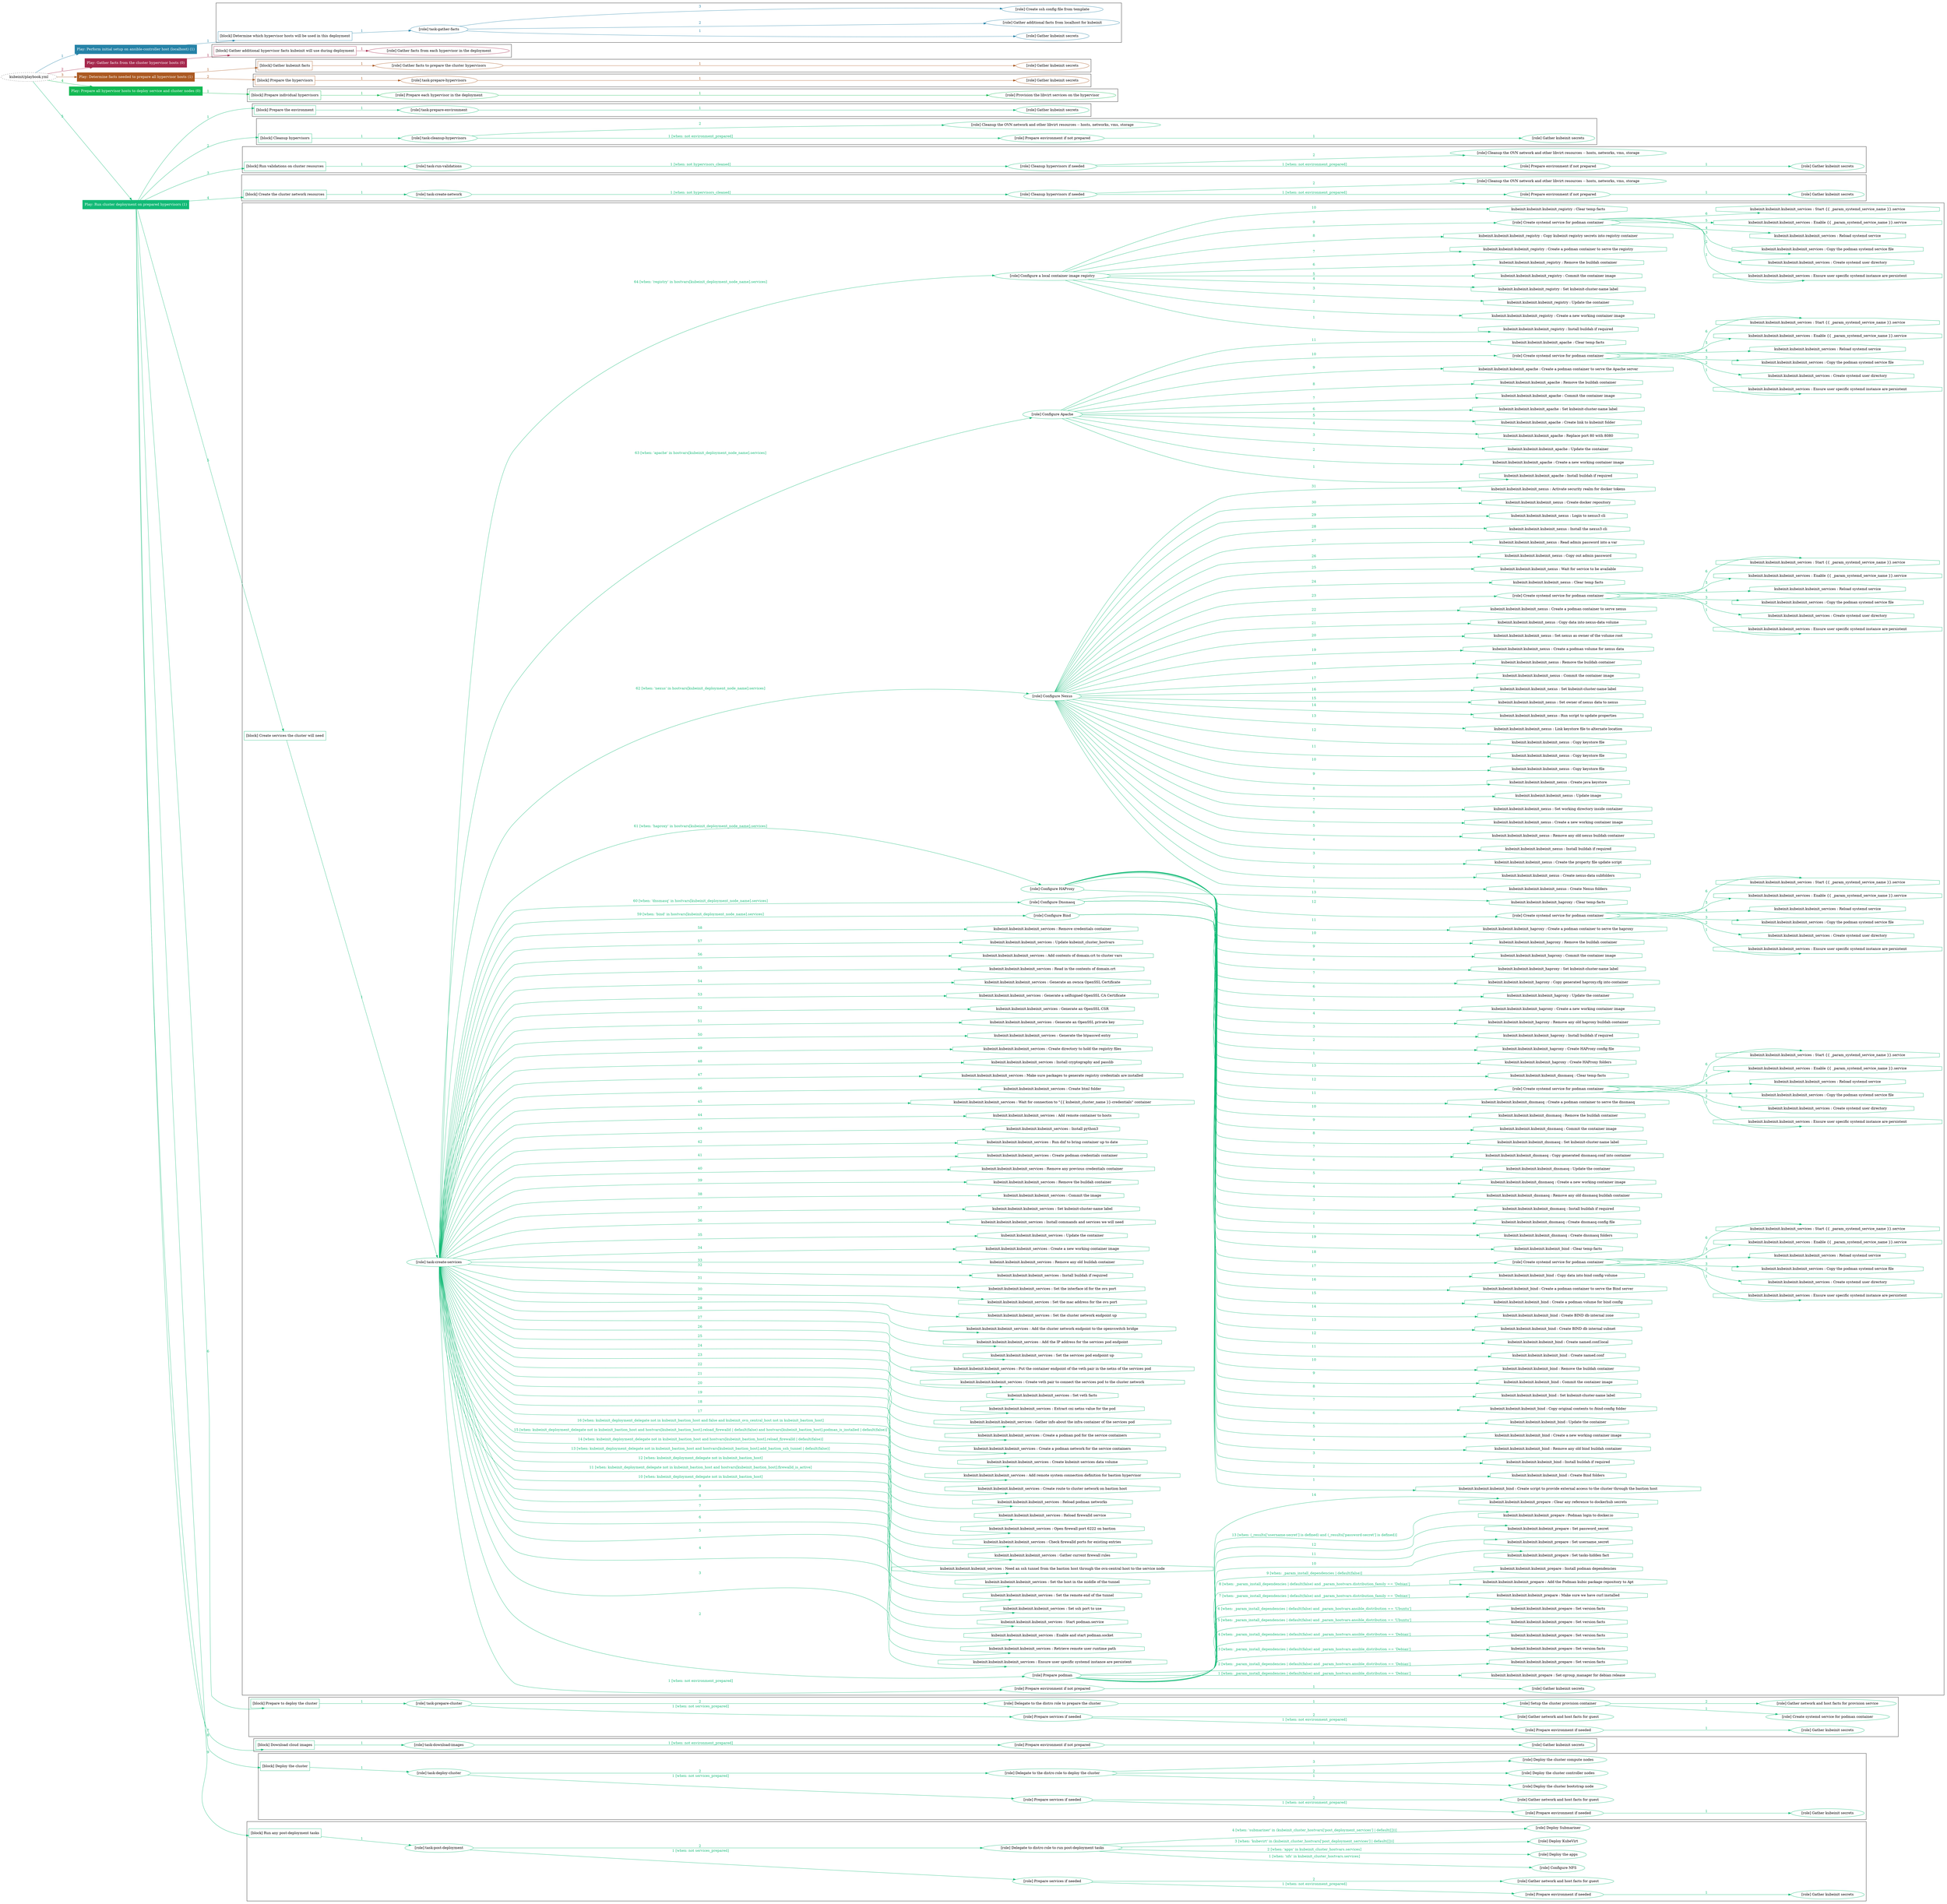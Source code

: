 digraph {
	graph [concentrate=true ordering=in rankdir=LR ratio=fill]
	edge [esep=5 sep=10]
	"kubeinit/playbook.yml" [URL="/home/runner/work/kubeinit/kubeinit/kubeinit/playbook.yml" id=playbook_15411321 style=dotted]
	"kubeinit/playbook.yml" -> play_b77ed6af [label="1 " color="#2582a7" fontcolor="#2582a7" id=edge_b13a3e7b labeltooltip="1 " tooltip="1 "]
	subgraph "Play: Perform initial setup on ansible-controller host (localhost) (1)" {
		play_b77ed6af [label="Play: Perform initial setup on ansible-controller host (localhost) (1)" URL="/home/runner/work/kubeinit/kubeinit/kubeinit/playbook.yml" color="#2582a7" fontcolor="#ffffff" id=play_b77ed6af shape=box style=filled tooltip=localhost]
		play_b77ed6af -> block_a039d1a7 [label=1 color="#2582a7" fontcolor="#2582a7" id=edge_32350fd1 labeltooltip=1 tooltip=1]
		subgraph cluster_block_a039d1a7 {
			block_a039d1a7 [label="[block] Determine which hypervisor hosts will be used in this deployment" URL="/home/runner/work/kubeinit/kubeinit/kubeinit/playbook.yml" color="#2582a7" id=block_a039d1a7 labeltooltip="Determine which hypervisor hosts will be used in this deployment" shape=box tooltip="Determine which hypervisor hosts will be used in this deployment"]
			block_a039d1a7 -> role_6bdea040 [label="1 " color="#2582a7" fontcolor="#2582a7" id=edge_4d924183 labeltooltip="1 " tooltip="1 "]
			subgraph "task-gather-facts" {
				role_6bdea040 [label="[role] task-gather-facts" URL="/home/runner/work/kubeinit/kubeinit/kubeinit/playbook.yml" color="#2582a7" id=role_6bdea040 tooltip="task-gather-facts"]
				role_6bdea040 -> role_9c660f40 [label="1 " color="#2582a7" fontcolor="#2582a7" id=edge_3f09de06 labeltooltip="1 " tooltip="1 "]
				subgraph "Gather kubeinit secrets" {
					role_9c660f40 [label="[role] Gather kubeinit secrets" URL="/home/runner/.ansible/collections/ansible_collections/kubeinit/kubeinit/roles/kubeinit_prepare/tasks/build_hypervisors_group.yml" color="#2582a7" id=role_9c660f40 tooltip="Gather kubeinit secrets"]
				}
				role_6bdea040 -> role_48b422dd [label="2 " color="#2582a7" fontcolor="#2582a7" id=edge_eddc9f63 labeltooltip="2 " tooltip="2 "]
				subgraph "Gather additional facts from localhost for kubeinit" {
					role_48b422dd [label="[role] Gather additional facts from localhost for kubeinit" URL="/home/runner/.ansible/collections/ansible_collections/kubeinit/kubeinit/roles/kubeinit_prepare/tasks/build_hypervisors_group.yml" color="#2582a7" id=role_48b422dd tooltip="Gather additional facts from localhost for kubeinit"]
				}
				role_6bdea040 -> role_f82b8976 [label="3 " color="#2582a7" fontcolor="#2582a7" id=edge_28ab2e0f labeltooltip="3 " tooltip="3 "]
				subgraph "Create ssh config file from template" {
					role_f82b8976 [label="[role] Create ssh config file from template" URL="/home/runner/.ansible/collections/ansible_collections/kubeinit/kubeinit/roles/kubeinit_prepare/tasks/build_hypervisors_group.yml" color="#2582a7" id=role_f82b8976 tooltip="Create ssh config file from template"]
				}
			}
		}
	}
	"kubeinit/playbook.yml" -> play_f32109c2 [label="2 " color="#a5274c" fontcolor="#a5274c" id=edge_de578f64 labeltooltip="2 " tooltip="2 "]
	subgraph "Play: Gather facts from the cluster hypervisor hosts (0)" {
		play_f32109c2 [label="Play: Gather facts from the cluster hypervisor hosts (0)" URL="/home/runner/work/kubeinit/kubeinit/kubeinit/playbook.yml" color="#a5274c" fontcolor="#ffffff" id=play_f32109c2 shape=box style=filled tooltip="Play: Gather facts from the cluster hypervisor hosts (0)"]
		play_f32109c2 -> block_07c8db25 [label=1 color="#a5274c" fontcolor="#a5274c" id=edge_6e1a97b2 labeltooltip=1 tooltip=1]
		subgraph cluster_block_07c8db25 {
			block_07c8db25 [label="[block] Gather additional hypervisor facts kubeinit will use during deployment" URL="/home/runner/work/kubeinit/kubeinit/kubeinit/playbook.yml" color="#a5274c" id=block_07c8db25 labeltooltip="Gather additional hypervisor facts kubeinit will use during deployment" shape=box tooltip="Gather additional hypervisor facts kubeinit will use during deployment"]
			block_07c8db25 -> role_7b91cff0 [label="1 " color="#a5274c" fontcolor="#a5274c" id=edge_416b93cf labeltooltip="1 " tooltip="1 "]
			subgraph "Gather facts from each hypervisor in the deployment" {
				role_7b91cff0 [label="[role] Gather facts from each hypervisor in the deployment" URL="/home/runner/work/kubeinit/kubeinit/kubeinit/playbook.yml" color="#a5274c" id=role_7b91cff0 tooltip="Gather facts from each hypervisor in the deployment"]
			}
		}
	}
	"kubeinit/playbook.yml" -> play_ebc1b992 [label="3 " color="#ab5921" fontcolor="#ab5921" id=edge_a6e61a34 labeltooltip="3 " tooltip="3 "]
	subgraph "Play: Determine facts needed to prepare all hypervisor hosts (1)" {
		play_ebc1b992 [label="Play: Determine facts needed to prepare all hypervisor hosts (1)" URL="/home/runner/work/kubeinit/kubeinit/kubeinit/playbook.yml" color="#ab5921" fontcolor="#ffffff" id=play_ebc1b992 shape=box style=filled tooltip=localhost]
		play_ebc1b992 -> block_8543d4a2 [label=1 color="#ab5921" fontcolor="#ab5921" id=edge_1eab2ec9 labeltooltip=1 tooltip=1]
		subgraph cluster_block_8543d4a2 {
			block_8543d4a2 [label="[block] Gather kubeinit facts" URL="/home/runner/work/kubeinit/kubeinit/kubeinit/playbook.yml" color="#ab5921" id=block_8543d4a2 labeltooltip="Gather kubeinit facts" shape=box tooltip="Gather kubeinit facts"]
			block_8543d4a2 -> role_747a566a [label="1 " color="#ab5921" fontcolor="#ab5921" id=edge_b8792b8b labeltooltip="1 " tooltip="1 "]
			subgraph "Gather facts to prepare the cluster hypervisors" {
				role_747a566a [label="[role] Gather facts to prepare the cluster hypervisors" URL="/home/runner/work/kubeinit/kubeinit/kubeinit/playbook.yml" color="#ab5921" id=role_747a566a tooltip="Gather facts to prepare the cluster hypervisors"]
				role_747a566a -> role_8ac51e22 [label="1 " color="#ab5921" fontcolor="#ab5921" id=edge_19f55693 labeltooltip="1 " tooltip="1 "]
				subgraph "Gather kubeinit secrets" {
					role_8ac51e22 [label="[role] Gather kubeinit secrets" URL="/home/runner/.ansible/collections/ansible_collections/kubeinit/kubeinit/roles/kubeinit_prepare/tasks/gather_kubeinit_facts.yml" color="#ab5921" id=role_8ac51e22 tooltip="Gather kubeinit secrets"]
				}
			}
		}
		play_ebc1b992 -> block_66618d65 [label=2 color="#ab5921" fontcolor="#ab5921" id=edge_4d8442b1 labeltooltip=2 tooltip=2]
		subgraph cluster_block_66618d65 {
			block_66618d65 [label="[block] Prepare the hypervisors" URL="/home/runner/work/kubeinit/kubeinit/kubeinit/playbook.yml" color="#ab5921" id=block_66618d65 labeltooltip="Prepare the hypervisors" shape=box tooltip="Prepare the hypervisors"]
			block_66618d65 -> role_53922908 [label="1 " color="#ab5921" fontcolor="#ab5921" id=edge_f9e0bc42 labeltooltip="1 " tooltip="1 "]
			subgraph "task-prepare-hypervisors" {
				role_53922908 [label="[role] task-prepare-hypervisors" URL="/home/runner/work/kubeinit/kubeinit/kubeinit/playbook.yml" color="#ab5921" id=role_53922908 tooltip="task-prepare-hypervisors"]
				role_53922908 -> role_47109535 [label="1 " color="#ab5921" fontcolor="#ab5921" id=edge_a9641fee labeltooltip="1 " tooltip="1 "]
				subgraph "Gather kubeinit secrets" {
					role_47109535 [label="[role] Gather kubeinit secrets" URL="/home/runner/.ansible/collections/ansible_collections/kubeinit/kubeinit/roles/kubeinit_prepare/tasks/gather_kubeinit_facts.yml" color="#ab5921" id=role_47109535 tooltip="Gather kubeinit secrets"]
				}
			}
		}
	}
	"kubeinit/playbook.yml" -> play_f0bfb840 [label="4 " color="#13b953" fontcolor="#13b953" id=edge_b34ab0f9 labeltooltip="4 " tooltip="4 "]
	subgraph "Play: Prepare all hypervisor hosts to deploy service and cluster nodes (0)" {
		play_f0bfb840 [label="Play: Prepare all hypervisor hosts to deploy service and cluster nodes (0)" URL="/home/runner/work/kubeinit/kubeinit/kubeinit/playbook.yml" color="#13b953" fontcolor="#ffffff" id=play_f0bfb840 shape=box style=filled tooltip="Play: Prepare all hypervisor hosts to deploy service and cluster nodes (0)"]
		play_f0bfb840 -> block_362cc101 [label=1 color="#13b953" fontcolor="#13b953" id=edge_39c8d945 labeltooltip=1 tooltip=1]
		subgraph cluster_block_362cc101 {
			block_362cc101 [label="[block] Prepare individual hypervisors" URL="/home/runner/work/kubeinit/kubeinit/kubeinit/playbook.yml" color="#13b953" id=block_362cc101 labeltooltip="Prepare individual hypervisors" shape=box tooltip="Prepare individual hypervisors"]
			block_362cc101 -> role_1471b693 [label="1 " color="#13b953" fontcolor="#13b953" id=edge_4490a34a labeltooltip="1 " tooltip="1 "]
			subgraph "Prepare each hypervisor in the deployment" {
				role_1471b693 [label="[role] Prepare each hypervisor in the deployment" URL="/home/runner/work/kubeinit/kubeinit/kubeinit/playbook.yml" color="#13b953" id=role_1471b693 tooltip="Prepare each hypervisor in the deployment"]
				role_1471b693 -> role_0a2a9921 [label="1 " color="#13b953" fontcolor="#13b953" id=edge_eed02bb4 labeltooltip="1 " tooltip="1 "]
				subgraph "Provision the libvirt services on the hypervisor" {
					role_0a2a9921 [label="[role] Provision the libvirt services on the hypervisor" URL="/home/runner/.ansible/collections/ansible_collections/kubeinit/kubeinit/roles/kubeinit_prepare/tasks/prepare_hypervisor.yml" color="#13b953" id=role_0a2a9921 tooltip="Provision the libvirt services on the hypervisor"]
				}
			}
		}
	}
	"kubeinit/playbook.yml" -> play_72d05e1a [label="5 " color="#12ba76" fontcolor="#12ba76" id=edge_92a5e695 labeltooltip="5 " tooltip="5 "]
	subgraph "Play: Run cluster deployment on prepared hypervisors (1)" {
		play_72d05e1a [label="Play: Run cluster deployment on prepared hypervisors (1)" URL="/home/runner/work/kubeinit/kubeinit/kubeinit/playbook.yml" color="#12ba76" fontcolor="#ffffff" id=play_72d05e1a shape=box style=filled tooltip=localhost]
		play_72d05e1a -> block_5a082fb8 [label=1 color="#12ba76" fontcolor="#12ba76" id=edge_9b95e8e8 labeltooltip=1 tooltip=1]
		subgraph cluster_block_5a082fb8 {
			block_5a082fb8 [label="[block] Prepare the environment" URL="/home/runner/work/kubeinit/kubeinit/kubeinit/playbook.yml" color="#12ba76" id=block_5a082fb8 labeltooltip="Prepare the environment" shape=box tooltip="Prepare the environment"]
			block_5a082fb8 -> role_de665098 [label="1 " color="#12ba76" fontcolor="#12ba76" id=edge_30237065 labeltooltip="1 " tooltip="1 "]
			subgraph "task-prepare-environment" {
				role_de665098 [label="[role] task-prepare-environment" URL="/home/runner/work/kubeinit/kubeinit/kubeinit/playbook.yml" color="#12ba76" id=role_de665098 tooltip="task-prepare-environment"]
				role_de665098 -> role_64e4658a [label="1 " color="#12ba76" fontcolor="#12ba76" id=edge_f3ebadfc labeltooltip="1 " tooltip="1 "]
				subgraph "Gather kubeinit secrets" {
					role_64e4658a [label="[role] Gather kubeinit secrets" URL="/home/runner/.ansible/collections/ansible_collections/kubeinit/kubeinit/roles/kubeinit_prepare/tasks/gather_kubeinit_facts.yml" color="#12ba76" id=role_64e4658a tooltip="Gather kubeinit secrets"]
				}
			}
		}
		play_72d05e1a -> block_3c6debb3 [label=2 color="#12ba76" fontcolor="#12ba76" id=edge_47f0a407 labeltooltip=2 tooltip=2]
		subgraph cluster_block_3c6debb3 {
			block_3c6debb3 [label="[block] Cleanup hypervisors" URL="/home/runner/work/kubeinit/kubeinit/kubeinit/playbook.yml" color="#12ba76" id=block_3c6debb3 labeltooltip="Cleanup hypervisors" shape=box tooltip="Cleanup hypervisors"]
			block_3c6debb3 -> role_6021219f [label="1 " color="#12ba76" fontcolor="#12ba76" id=edge_56ed7187 labeltooltip="1 " tooltip="1 "]
			subgraph "task-cleanup-hypervisors" {
				role_6021219f [label="[role] task-cleanup-hypervisors" URL="/home/runner/work/kubeinit/kubeinit/kubeinit/playbook.yml" color="#12ba76" id=role_6021219f tooltip="task-cleanup-hypervisors"]
				role_6021219f -> role_63d50e49 [label="1 [when: not environment_prepared]" color="#12ba76" fontcolor="#12ba76" id=edge_cdcc3b70 labeltooltip="1 [when: not environment_prepared]" tooltip="1 [when: not environment_prepared]"]
				subgraph "Prepare environment if not prepared" {
					role_63d50e49 [label="[role] Prepare environment if not prepared" URL="/home/runner/.ansible/collections/ansible_collections/kubeinit/kubeinit/roles/kubeinit_prepare/tasks/cleanup_hypervisors.yml" color="#12ba76" id=role_63d50e49 tooltip="Prepare environment if not prepared"]
					role_63d50e49 -> role_6857e18e [label="1 " color="#12ba76" fontcolor="#12ba76" id=edge_f701f38b labeltooltip="1 " tooltip="1 "]
					subgraph "Gather kubeinit secrets" {
						role_6857e18e [label="[role] Gather kubeinit secrets" URL="/home/runner/.ansible/collections/ansible_collections/kubeinit/kubeinit/roles/kubeinit_prepare/tasks/gather_kubeinit_facts.yml" color="#12ba76" id=role_6857e18e tooltip="Gather kubeinit secrets"]
					}
				}
				role_6021219f -> role_23fc2b5f [label="2 " color="#12ba76" fontcolor="#12ba76" id=edge_acd20b58 labeltooltip="2 " tooltip="2 "]
				subgraph "Cleanup the OVN network and other libvirt resources -- hosts, networks, vms, storage" {
					role_23fc2b5f [label="[role] Cleanup the OVN network and other libvirt resources -- hosts, networks, vms, storage" URL="/home/runner/.ansible/collections/ansible_collections/kubeinit/kubeinit/roles/kubeinit_prepare/tasks/cleanup_hypervisors.yml" color="#12ba76" id=role_23fc2b5f tooltip="Cleanup the OVN network and other libvirt resources -- hosts, networks, vms, storage"]
				}
			}
		}
		play_72d05e1a -> block_043fd810 [label=3 color="#12ba76" fontcolor="#12ba76" id=edge_66c068fd labeltooltip=3 tooltip=3]
		subgraph cluster_block_043fd810 {
			block_043fd810 [label="[block] Run validations on cluster resources" URL="/home/runner/work/kubeinit/kubeinit/kubeinit/playbook.yml" color="#12ba76" id=block_043fd810 labeltooltip="Run validations on cluster resources" shape=box tooltip="Run validations on cluster resources"]
			block_043fd810 -> role_2a9e53ef [label="1 " color="#12ba76" fontcolor="#12ba76" id=edge_2766d52a labeltooltip="1 " tooltip="1 "]
			subgraph "task-run-validations" {
				role_2a9e53ef [label="[role] task-run-validations" URL="/home/runner/work/kubeinit/kubeinit/kubeinit/playbook.yml" color="#12ba76" id=role_2a9e53ef tooltip="task-run-validations"]
				role_2a9e53ef -> role_f0963d0e [label="1 [when: not hypervisors_cleaned]" color="#12ba76" fontcolor="#12ba76" id=edge_5cf2de07 labeltooltip="1 [when: not hypervisors_cleaned]" tooltip="1 [when: not hypervisors_cleaned]"]
				subgraph "Cleanup hypervisors if needed" {
					role_f0963d0e [label="[role] Cleanup hypervisors if needed" URL="/home/runner/.ansible/collections/ansible_collections/kubeinit/kubeinit/roles/kubeinit_validations/tasks/main.yml" color="#12ba76" id=role_f0963d0e tooltip="Cleanup hypervisors if needed"]
					role_f0963d0e -> role_7a23c181 [label="1 [when: not environment_prepared]" color="#12ba76" fontcolor="#12ba76" id=edge_d9575fa0 labeltooltip="1 [when: not environment_prepared]" tooltip="1 [when: not environment_prepared]"]
					subgraph "Prepare environment if not prepared" {
						role_7a23c181 [label="[role] Prepare environment if not prepared" URL="/home/runner/.ansible/collections/ansible_collections/kubeinit/kubeinit/roles/kubeinit_prepare/tasks/cleanup_hypervisors.yml" color="#12ba76" id=role_7a23c181 tooltip="Prepare environment if not prepared"]
						role_7a23c181 -> role_3b595024 [label="1 " color="#12ba76" fontcolor="#12ba76" id=edge_f0aa8faf labeltooltip="1 " tooltip="1 "]
						subgraph "Gather kubeinit secrets" {
							role_3b595024 [label="[role] Gather kubeinit secrets" URL="/home/runner/.ansible/collections/ansible_collections/kubeinit/kubeinit/roles/kubeinit_prepare/tasks/gather_kubeinit_facts.yml" color="#12ba76" id=role_3b595024 tooltip="Gather kubeinit secrets"]
						}
					}
					role_f0963d0e -> role_20cf3c34 [label="2 " color="#12ba76" fontcolor="#12ba76" id=edge_2dba6c61 labeltooltip="2 " tooltip="2 "]
					subgraph "Cleanup the OVN network and other libvirt resources -- hosts, networks, vms, storage" {
						role_20cf3c34 [label="[role] Cleanup the OVN network and other libvirt resources -- hosts, networks, vms, storage" URL="/home/runner/.ansible/collections/ansible_collections/kubeinit/kubeinit/roles/kubeinit_prepare/tasks/cleanup_hypervisors.yml" color="#12ba76" id=role_20cf3c34 tooltip="Cleanup the OVN network and other libvirt resources -- hosts, networks, vms, storage"]
					}
				}
			}
		}
		play_72d05e1a -> block_2915d84f [label=4 color="#12ba76" fontcolor="#12ba76" id=edge_4768e4b8 labeltooltip=4 tooltip=4]
		subgraph cluster_block_2915d84f {
			block_2915d84f [label="[block] Create the cluster network resources" URL="/home/runner/work/kubeinit/kubeinit/kubeinit/playbook.yml" color="#12ba76" id=block_2915d84f labeltooltip="Create the cluster network resources" shape=box tooltip="Create the cluster network resources"]
			block_2915d84f -> role_81a384d4 [label="1 " color="#12ba76" fontcolor="#12ba76" id=edge_cbc39b83 labeltooltip="1 " tooltip="1 "]
			subgraph "task-create-network" {
				role_81a384d4 [label="[role] task-create-network" URL="/home/runner/work/kubeinit/kubeinit/kubeinit/playbook.yml" color="#12ba76" id=role_81a384d4 tooltip="task-create-network"]
				role_81a384d4 -> role_08d37d63 [label="1 [when: not hypervisors_cleaned]" color="#12ba76" fontcolor="#12ba76" id=edge_1e362fa5 labeltooltip="1 [when: not hypervisors_cleaned]" tooltip="1 [when: not hypervisors_cleaned]"]
				subgraph "Cleanup hypervisors if needed" {
					role_08d37d63 [label="[role] Cleanup hypervisors if needed" URL="/home/runner/.ansible/collections/ansible_collections/kubeinit/kubeinit/roles/kubeinit_libvirt/tasks/create_network.yml" color="#12ba76" id=role_08d37d63 tooltip="Cleanup hypervisors if needed"]
					role_08d37d63 -> role_9b9ec97c [label="1 [when: not environment_prepared]" color="#12ba76" fontcolor="#12ba76" id=edge_b704ed4a labeltooltip="1 [when: not environment_prepared]" tooltip="1 [when: not environment_prepared]"]
					subgraph "Prepare environment if not prepared" {
						role_9b9ec97c [label="[role] Prepare environment if not prepared" URL="/home/runner/.ansible/collections/ansible_collections/kubeinit/kubeinit/roles/kubeinit_prepare/tasks/cleanup_hypervisors.yml" color="#12ba76" id=role_9b9ec97c tooltip="Prepare environment if not prepared"]
						role_9b9ec97c -> role_13764ba9 [label="1 " color="#12ba76" fontcolor="#12ba76" id=edge_f93a01c5 labeltooltip="1 " tooltip="1 "]
						subgraph "Gather kubeinit secrets" {
							role_13764ba9 [label="[role] Gather kubeinit secrets" URL="/home/runner/.ansible/collections/ansible_collections/kubeinit/kubeinit/roles/kubeinit_prepare/tasks/gather_kubeinit_facts.yml" color="#12ba76" id=role_13764ba9 tooltip="Gather kubeinit secrets"]
						}
					}
					role_08d37d63 -> role_41ca6c2f [label="2 " color="#12ba76" fontcolor="#12ba76" id=edge_8c740bbd labeltooltip="2 " tooltip="2 "]
					subgraph "Cleanup the OVN network and other libvirt resources -- hosts, networks, vms, storage" {
						role_41ca6c2f [label="[role] Cleanup the OVN network and other libvirt resources -- hosts, networks, vms, storage" URL="/home/runner/.ansible/collections/ansible_collections/kubeinit/kubeinit/roles/kubeinit_prepare/tasks/cleanup_hypervisors.yml" color="#12ba76" id=role_41ca6c2f tooltip="Cleanup the OVN network and other libvirt resources -- hosts, networks, vms, storage"]
					}
				}
			}
		}
		play_72d05e1a -> block_aac9bb24 [label=5 color="#12ba76" fontcolor="#12ba76" id=edge_44da359a labeltooltip=5 tooltip=5]
		subgraph cluster_block_aac9bb24 {
			block_aac9bb24 [label="[block] Create services the cluster will need" URL="/home/runner/work/kubeinit/kubeinit/kubeinit/playbook.yml" color="#12ba76" id=block_aac9bb24 labeltooltip="Create services the cluster will need" shape=box tooltip="Create services the cluster will need"]
			block_aac9bb24 -> role_7b646161 [label="1 " color="#12ba76" fontcolor="#12ba76" id=edge_05efe454 labeltooltip="1 " tooltip="1 "]
			subgraph "task-create-services" {
				role_7b646161 [label="[role] task-create-services" URL="/home/runner/work/kubeinit/kubeinit/kubeinit/playbook.yml" color="#12ba76" id=role_7b646161 tooltip="task-create-services"]
				role_7b646161 -> role_8bfe0398 [label="1 [when: not environment_prepared]" color="#12ba76" fontcolor="#12ba76" id=edge_4ac43d47 labeltooltip="1 [when: not environment_prepared]" tooltip="1 [when: not environment_prepared]"]
				subgraph "Prepare environment if not prepared" {
					role_8bfe0398 [label="[role] Prepare environment if not prepared" URL="/home/runner/.ansible/collections/ansible_collections/kubeinit/kubeinit/roles/kubeinit_services/tasks/main.yml" color="#12ba76" id=role_8bfe0398 tooltip="Prepare environment if not prepared"]
					role_8bfe0398 -> role_62a13148 [label="1 " color="#12ba76" fontcolor="#12ba76" id=edge_bd7d258f labeltooltip="1 " tooltip="1 "]
					subgraph "Gather kubeinit secrets" {
						role_62a13148 [label="[role] Gather kubeinit secrets" URL="/home/runner/.ansible/collections/ansible_collections/kubeinit/kubeinit/roles/kubeinit_prepare/tasks/gather_kubeinit_facts.yml" color="#12ba76" id=role_62a13148 tooltip="Gather kubeinit secrets"]
					}
				}
				role_7b646161 -> role_0e0e365f [label="2 " color="#12ba76" fontcolor="#12ba76" id=edge_f787d69f labeltooltip="2 " tooltip="2 "]
				subgraph "Prepare podman" {
					role_0e0e365f [label="[role] Prepare podman" URL="/home/runner/.ansible/collections/ansible_collections/kubeinit/kubeinit/roles/kubeinit_services/tasks/00_create_service_pod.yml" color="#12ba76" id=role_0e0e365f tooltip="Prepare podman"]
					task_e575aef4 [label="kubeinit.kubeinit.kubeinit_prepare : Set cgroup_manager for debian release" URL="/home/runner/.ansible/collections/ansible_collections/kubeinit/kubeinit/roles/kubeinit_prepare/tasks/prepare_podman.yml" color="#12ba76" id=task_e575aef4 shape=octagon tooltip="kubeinit.kubeinit.kubeinit_prepare : Set cgroup_manager for debian release"]
					role_0e0e365f -> task_e575aef4 [label="1 [when: _param_install_dependencies | default(false) and _param_hostvars.ansible_distribution == 'Debian']" color="#12ba76" fontcolor="#12ba76" id=edge_16d58fd6 labeltooltip="1 [when: _param_install_dependencies | default(false) and _param_hostvars.ansible_distribution == 'Debian']" tooltip="1 [when: _param_install_dependencies | default(false) and _param_hostvars.ansible_distribution == 'Debian']"]
					task_455be7ed [label="kubeinit.kubeinit.kubeinit_prepare : Set version facts" URL="/home/runner/.ansible/collections/ansible_collections/kubeinit/kubeinit/roles/kubeinit_prepare/tasks/prepare_podman.yml" color="#12ba76" id=task_455be7ed shape=octagon tooltip="kubeinit.kubeinit.kubeinit_prepare : Set version facts"]
					role_0e0e365f -> task_455be7ed [label="2 [when: _param_install_dependencies | default(false) and _param_hostvars.ansible_distribution == 'Debian']" color="#12ba76" fontcolor="#12ba76" id=edge_0892d1bf labeltooltip="2 [when: _param_install_dependencies | default(false) and _param_hostvars.ansible_distribution == 'Debian']" tooltip="2 [when: _param_install_dependencies | default(false) and _param_hostvars.ansible_distribution == 'Debian']"]
					task_f3e6c604 [label="kubeinit.kubeinit.kubeinit_prepare : Set version facts" URL="/home/runner/.ansible/collections/ansible_collections/kubeinit/kubeinit/roles/kubeinit_prepare/tasks/prepare_podman.yml" color="#12ba76" id=task_f3e6c604 shape=octagon tooltip="kubeinit.kubeinit.kubeinit_prepare : Set version facts"]
					role_0e0e365f -> task_f3e6c604 [label="3 [when: _param_install_dependencies | default(false) and _param_hostvars.ansible_distribution == 'Debian']" color="#12ba76" fontcolor="#12ba76" id=edge_22193cc9 labeltooltip="3 [when: _param_install_dependencies | default(false) and _param_hostvars.ansible_distribution == 'Debian']" tooltip="3 [when: _param_install_dependencies | default(false) and _param_hostvars.ansible_distribution == 'Debian']"]
					task_7b11ca8a [label="kubeinit.kubeinit.kubeinit_prepare : Set version facts" URL="/home/runner/.ansible/collections/ansible_collections/kubeinit/kubeinit/roles/kubeinit_prepare/tasks/prepare_podman.yml" color="#12ba76" id=task_7b11ca8a shape=octagon tooltip="kubeinit.kubeinit.kubeinit_prepare : Set version facts"]
					role_0e0e365f -> task_7b11ca8a [label="4 [when: _param_install_dependencies | default(false) and _param_hostvars.ansible_distribution == 'Debian']" color="#12ba76" fontcolor="#12ba76" id=edge_973e62dc labeltooltip="4 [when: _param_install_dependencies | default(false) and _param_hostvars.ansible_distribution == 'Debian']" tooltip="4 [when: _param_install_dependencies | default(false) and _param_hostvars.ansible_distribution == 'Debian']"]
					task_fa164855 [label="kubeinit.kubeinit.kubeinit_prepare : Set version facts" URL="/home/runner/.ansible/collections/ansible_collections/kubeinit/kubeinit/roles/kubeinit_prepare/tasks/prepare_podman.yml" color="#12ba76" id=task_fa164855 shape=octagon tooltip="kubeinit.kubeinit.kubeinit_prepare : Set version facts"]
					role_0e0e365f -> task_fa164855 [label="5 [when: _param_install_dependencies | default(false) and _param_hostvars.ansible_distribution == 'Ubuntu']" color="#12ba76" fontcolor="#12ba76" id=edge_0bd25a1f labeltooltip="5 [when: _param_install_dependencies | default(false) and _param_hostvars.ansible_distribution == 'Ubuntu']" tooltip="5 [when: _param_install_dependencies | default(false) and _param_hostvars.ansible_distribution == 'Ubuntu']"]
					task_0f32cf40 [label="kubeinit.kubeinit.kubeinit_prepare : Set version facts" URL="/home/runner/.ansible/collections/ansible_collections/kubeinit/kubeinit/roles/kubeinit_prepare/tasks/prepare_podman.yml" color="#12ba76" id=task_0f32cf40 shape=octagon tooltip="kubeinit.kubeinit.kubeinit_prepare : Set version facts"]
					role_0e0e365f -> task_0f32cf40 [label="6 [when: _param_install_dependencies | default(false) and _param_hostvars.ansible_distribution == 'Ubuntu']" color="#12ba76" fontcolor="#12ba76" id=edge_ab53e14d labeltooltip="6 [when: _param_install_dependencies | default(false) and _param_hostvars.ansible_distribution == 'Ubuntu']" tooltip="6 [when: _param_install_dependencies | default(false) and _param_hostvars.ansible_distribution == 'Ubuntu']"]
					task_4809d374 [label="kubeinit.kubeinit.kubeinit_prepare : Make sure we have curl installed" URL="/home/runner/.ansible/collections/ansible_collections/kubeinit/kubeinit/roles/kubeinit_prepare/tasks/prepare_podman.yml" color="#12ba76" id=task_4809d374 shape=octagon tooltip="kubeinit.kubeinit.kubeinit_prepare : Make sure we have curl installed"]
					role_0e0e365f -> task_4809d374 [label="7 [when: _param_install_dependencies | default(false) and _param_hostvars.distribution_family == 'Debian']" color="#12ba76" fontcolor="#12ba76" id=edge_4f3730b4 labeltooltip="7 [when: _param_install_dependencies | default(false) and _param_hostvars.distribution_family == 'Debian']" tooltip="7 [when: _param_install_dependencies | default(false) and _param_hostvars.distribution_family == 'Debian']"]
					task_26d4d640 [label="kubeinit.kubeinit.kubeinit_prepare : Add the Podman kubic package repository to Apt" URL="/home/runner/.ansible/collections/ansible_collections/kubeinit/kubeinit/roles/kubeinit_prepare/tasks/prepare_podman.yml" color="#12ba76" id=task_26d4d640 shape=octagon tooltip="kubeinit.kubeinit.kubeinit_prepare : Add the Podman kubic package repository to Apt"]
					role_0e0e365f -> task_26d4d640 [label="8 [when: _param_install_dependencies | default(false) and _param_hostvars.distribution_family == 'Debian']" color="#12ba76" fontcolor="#12ba76" id=edge_284306b0 labeltooltip="8 [when: _param_install_dependencies | default(false) and _param_hostvars.distribution_family == 'Debian']" tooltip="8 [when: _param_install_dependencies | default(false) and _param_hostvars.distribution_family == 'Debian']"]
					task_176b51ff [label="kubeinit.kubeinit.kubeinit_prepare : Install podman dependencies" URL="/home/runner/.ansible/collections/ansible_collections/kubeinit/kubeinit/roles/kubeinit_prepare/tasks/prepare_podman.yml" color="#12ba76" id=task_176b51ff shape=octagon tooltip="kubeinit.kubeinit.kubeinit_prepare : Install podman dependencies"]
					role_0e0e365f -> task_176b51ff [label="9 [when: _param_install_dependencies | default(false)]" color="#12ba76" fontcolor="#12ba76" id=edge_5a0999d1 labeltooltip="9 [when: _param_install_dependencies | default(false)]" tooltip="9 [when: _param_install_dependencies | default(false)]"]
					task_c0abd10d [label="kubeinit.kubeinit.kubeinit_prepare : Set tasks-hidden fact" URL="/home/runner/.ansible/collections/ansible_collections/kubeinit/kubeinit/roles/kubeinit_prepare/tasks/prepare_podman.yml" color="#12ba76" id=task_c0abd10d shape=octagon tooltip="kubeinit.kubeinit.kubeinit_prepare : Set tasks-hidden fact"]
					role_0e0e365f -> task_c0abd10d [label="10 " color="#12ba76" fontcolor="#12ba76" id=edge_b9e7e205 labeltooltip="10 " tooltip="10 "]
					task_f34c81b7 [label="kubeinit.kubeinit.kubeinit_prepare : Set username_secret" URL="/home/runner/.ansible/collections/ansible_collections/kubeinit/kubeinit/roles/kubeinit_prepare/tasks/prepare_podman.yml" color="#12ba76" id=task_f34c81b7 shape=octagon tooltip="kubeinit.kubeinit.kubeinit_prepare : Set username_secret"]
					role_0e0e365f -> task_f34c81b7 [label="11 " color="#12ba76" fontcolor="#12ba76" id=edge_65147933 labeltooltip="11 " tooltip="11 "]
					task_97e56fba [label="kubeinit.kubeinit.kubeinit_prepare : Set password_secret" URL="/home/runner/.ansible/collections/ansible_collections/kubeinit/kubeinit/roles/kubeinit_prepare/tasks/prepare_podman.yml" color="#12ba76" id=task_97e56fba shape=octagon tooltip="kubeinit.kubeinit.kubeinit_prepare : Set password_secret"]
					role_0e0e365f -> task_97e56fba [label="12 " color="#12ba76" fontcolor="#12ba76" id=edge_33313115 labeltooltip="12 " tooltip="12 "]
					task_00580cc3 [label="kubeinit.kubeinit.kubeinit_prepare : Podman login to docker.io" URL="/home/runner/.ansible/collections/ansible_collections/kubeinit/kubeinit/roles/kubeinit_prepare/tasks/prepare_podman.yml" color="#12ba76" id=task_00580cc3 shape=octagon tooltip="kubeinit.kubeinit.kubeinit_prepare : Podman login to docker.io"]
					role_0e0e365f -> task_00580cc3 [label="13 [when: (_results['username-secret'] is defined) and (_results['password-secret'] is defined)]" color="#12ba76" fontcolor="#12ba76" id=edge_ceb562a5 labeltooltip="13 [when: (_results['username-secret'] is defined) and (_results['password-secret'] is defined)]" tooltip="13 [when: (_results['username-secret'] is defined) and (_results['password-secret'] is defined)]"]
					task_9a7c6ed1 [label="kubeinit.kubeinit.kubeinit_prepare : Clear any reference to dockerhub secrets" URL="/home/runner/.ansible/collections/ansible_collections/kubeinit/kubeinit/roles/kubeinit_prepare/tasks/prepare_podman.yml" color="#12ba76" id=task_9a7c6ed1 shape=octagon tooltip="kubeinit.kubeinit.kubeinit_prepare : Clear any reference to dockerhub secrets"]
					role_0e0e365f -> task_9a7c6ed1 [label="14 " color="#12ba76" fontcolor="#12ba76" id=edge_94e3a39e labeltooltip="14 " tooltip="14 "]
				}
				task_17e75253 [label="kubeinit.kubeinit.kubeinit_services : Ensure user specific systemd instance are persistent" URL="/home/runner/.ansible/collections/ansible_collections/kubeinit/kubeinit/roles/kubeinit_services/tasks/00_create_service_pod.yml" color="#12ba76" id=task_17e75253 shape=octagon tooltip="kubeinit.kubeinit.kubeinit_services : Ensure user specific systemd instance are persistent"]
				role_7b646161 -> task_17e75253 [label="3 " color="#12ba76" fontcolor="#12ba76" id=edge_956562f4 labeltooltip="3 " tooltip="3 "]
				task_716324be [label="kubeinit.kubeinit.kubeinit_services : Retrieve remote user runtime path" URL="/home/runner/.ansible/collections/ansible_collections/kubeinit/kubeinit/roles/kubeinit_services/tasks/00_create_service_pod.yml" color="#12ba76" id=task_716324be shape=octagon tooltip="kubeinit.kubeinit.kubeinit_services : Retrieve remote user runtime path"]
				role_7b646161 -> task_716324be [label="4 " color="#12ba76" fontcolor="#12ba76" id=edge_334119e8 labeltooltip="4 " tooltip="4 "]
				task_a79d3028 [label="kubeinit.kubeinit.kubeinit_services : Enable and start podman.socket" URL="/home/runner/.ansible/collections/ansible_collections/kubeinit/kubeinit/roles/kubeinit_services/tasks/00_create_service_pod.yml" color="#12ba76" id=task_a79d3028 shape=octagon tooltip="kubeinit.kubeinit.kubeinit_services : Enable and start podman.socket"]
				role_7b646161 -> task_a79d3028 [label="5 " color="#12ba76" fontcolor="#12ba76" id=edge_f6a85fcf labeltooltip="5 " tooltip="5 "]
				task_b957d1c2 [label="kubeinit.kubeinit.kubeinit_services : Start podman.service" URL="/home/runner/.ansible/collections/ansible_collections/kubeinit/kubeinit/roles/kubeinit_services/tasks/00_create_service_pod.yml" color="#12ba76" id=task_b957d1c2 shape=octagon tooltip="kubeinit.kubeinit.kubeinit_services : Start podman.service"]
				role_7b646161 -> task_b957d1c2 [label="6 " color="#12ba76" fontcolor="#12ba76" id=edge_a9ea26d8 labeltooltip="6 " tooltip="6 "]
				task_78c78250 [label="kubeinit.kubeinit.kubeinit_services : Set ssh port to use" URL="/home/runner/.ansible/collections/ansible_collections/kubeinit/kubeinit/roles/kubeinit_services/tasks/00_create_service_pod.yml" color="#12ba76" id=task_78c78250 shape=octagon tooltip="kubeinit.kubeinit.kubeinit_services : Set ssh port to use"]
				role_7b646161 -> task_78c78250 [label="7 " color="#12ba76" fontcolor="#12ba76" id=edge_ccb3aed1 labeltooltip="7 " tooltip="7 "]
				task_4647524a [label="kubeinit.kubeinit.kubeinit_services : Set the remote end of the tunnel" URL="/home/runner/.ansible/collections/ansible_collections/kubeinit/kubeinit/roles/kubeinit_services/tasks/00_create_service_pod.yml" color="#12ba76" id=task_4647524a shape=octagon tooltip="kubeinit.kubeinit.kubeinit_services : Set the remote end of the tunnel"]
				role_7b646161 -> task_4647524a [label="8 " color="#12ba76" fontcolor="#12ba76" id=edge_fd9d9522 labeltooltip="8 " tooltip="8 "]
				task_dfd84faf [label="kubeinit.kubeinit.kubeinit_services : Set the host in the middle of the tunnel" URL="/home/runner/.ansible/collections/ansible_collections/kubeinit/kubeinit/roles/kubeinit_services/tasks/00_create_service_pod.yml" color="#12ba76" id=task_dfd84faf shape=octagon tooltip="kubeinit.kubeinit.kubeinit_services : Set the host in the middle of the tunnel"]
				role_7b646161 -> task_dfd84faf [label="9 " color="#12ba76" fontcolor="#12ba76" id=edge_d89f485e labeltooltip="9 " tooltip="9 "]
				task_94ccf4f9 [label="kubeinit.kubeinit.kubeinit_services : Need an ssh tunnel from the bastion host through the ovn-central host to the service node" URL="/home/runner/.ansible/collections/ansible_collections/kubeinit/kubeinit/roles/kubeinit_services/tasks/00_create_service_pod.yml" color="#12ba76" id=task_94ccf4f9 shape=octagon tooltip="kubeinit.kubeinit.kubeinit_services : Need an ssh tunnel from the bastion host through the ovn-central host to the service node"]
				role_7b646161 -> task_94ccf4f9 [label="10 [when: kubeinit_deployment_delegate not in kubeinit_bastion_host]" color="#12ba76" fontcolor="#12ba76" id=edge_b7b64261 labeltooltip="10 [when: kubeinit_deployment_delegate not in kubeinit_bastion_host]" tooltip="10 [when: kubeinit_deployment_delegate not in kubeinit_bastion_host]"]
				task_6b298dd2 [label="kubeinit.kubeinit.kubeinit_services : Gather current firewall rules" URL="/home/runner/.ansible/collections/ansible_collections/kubeinit/kubeinit/roles/kubeinit_services/tasks/00_create_service_pod.yml" color="#12ba76" id=task_6b298dd2 shape=octagon tooltip="kubeinit.kubeinit.kubeinit_services : Gather current firewall rules"]
				role_7b646161 -> task_6b298dd2 [label="11 [when: kubeinit_deployment_delegate not in kubeinit_bastion_host and hostvars[kubeinit_bastion_host].firewalld_is_active]" color="#12ba76" fontcolor="#12ba76" id=edge_bcacf5d1 labeltooltip="11 [when: kubeinit_deployment_delegate not in kubeinit_bastion_host and hostvars[kubeinit_bastion_host].firewalld_is_active]" tooltip="11 [when: kubeinit_deployment_delegate not in kubeinit_bastion_host and hostvars[kubeinit_bastion_host].firewalld_is_active]"]
				task_ec35c23c [label="kubeinit.kubeinit.kubeinit_services : Check firewalld ports for existing entries" URL="/home/runner/.ansible/collections/ansible_collections/kubeinit/kubeinit/roles/kubeinit_services/tasks/00_create_service_pod.yml" color="#12ba76" id=task_ec35c23c shape=octagon tooltip="kubeinit.kubeinit.kubeinit_services : Check firewalld ports for existing entries"]
				role_7b646161 -> task_ec35c23c [label="12 [when: kubeinit_deployment_delegate not in kubeinit_bastion_host]" color="#12ba76" fontcolor="#12ba76" id=edge_a0f65d87 labeltooltip="12 [when: kubeinit_deployment_delegate not in kubeinit_bastion_host]" tooltip="12 [when: kubeinit_deployment_delegate not in kubeinit_bastion_host]"]
				task_9397c22d [label="kubeinit.kubeinit.kubeinit_services : Open firewall port 6222 on bastion" URL="/home/runner/.ansible/collections/ansible_collections/kubeinit/kubeinit/roles/kubeinit_services/tasks/00_create_service_pod.yml" color="#12ba76" id=task_9397c22d shape=octagon tooltip="kubeinit.kubeinit.kubeinit_services : Open firewall port 6222 on bastion"]
				role_7b646161 -> task_9397c22d [label="13 [when: kubeinit_deployment_delegate not in kubeinit_bastion_host and hostvars[kubeinit_bastion_host].add_bastion_ssh_tunnel | default(false)]" color="#12ba76" fontcolor="#12ba76" id=edge_c54cba45 labeltooltip="13 [when: kubeinit_deployment_delegate not in kubeinit_bastion_host and hostvars[kubeinit_bastion_host].add_bastion_ssh_tunnel | default(false)]" tooltip="13 [when: kubeinit_deployment_delegate not in kubeinit_bastion_host and hostvars[kubeinit_bastion_host].add_bastion_ssh_tunnel | default(false)]"]
				task_0ed93d2b [label="kubeinit.kubeinit.kubeinit_services : Reload firewalld service" URL="/home/runner/.ansible/collections/ansible_collections/kubeinit/kubeinit/roles/kubeinit_services/tasks/00_create_service_pod.yml" color="#12ba76" id=task_0ed93d2b shape=octagon tooltip="kubeinit.kubeinit.kubeinit_services : Reload firewalld service"]
				role_7b646161 -> task_0ed93d2b [label="14 [when: kubeinit_deployment_delegate not in kubeinit_bastion_host and hostvars[kubeinit_bastion_host].reload_firewalld | default(false)]" color="#12ba76" fontcolor="#12ba76" id=edge_2c20a4f6 labeltooltip="14 [when: kubeinit_deployment_delegate not in kubeinit_bastion_host and hostvars[kubeinit_bastion_host].reload_firewalld | default(false)]" tooltip="14 [when: kubeinit_deployment_delegate not in kubeinit_bastion_host and hostvars[kubeinit_bastion_host].reload_firewalld | default(false)]"]
				task_022f4f02 [label="kubeinit.kubeinit.kubeinit_services : Reload podman networks" URL="/home/runner/.ansible/collections/ansible_collections/kubeinit/kubeinit/roles/kubeinit_services/tasks/00_create_service_pod.yml" color="#12ba76" id=task_022f4f02 shape=octagon tooltip="kubeinit.kubeinit.kubeinit_services : Reload podman networks"]
				role_7b646161 -> task_022f4f02 [label="15 [when: kubeinit_deployment_delegate not in kubeinit_bastion_host and hostvars[kubeinit_bastion_host].reload_firewalld | default(false) and hostvars[kubeinit_bastion_host].podman_is_installed | default(false)]" color="#12ba76" fontcolor="#12ba76" id=edge_a8908b40 labeltooltip="15 [when: kubeinit_deployment_delegate not in kubeinit_bastion_host and hostvars[kubeinit_bastion_host].reload_firewalld | default(false) and hostvars[kubeinit_bastion_host].podman_is_installed | default(false)]" tooltip="15 [when: kubeinit_deployment_delegate not in kubeinit_bastion_host and hostvars[kubeinit_bastion_host].reload_firewalld | default(false) and hostvars[kubeinit_bastion_host].podman_is_installed | default(false)]"]
				task_ddfe44c5 [label="kubeinit.kubeinit.kubeinit_services : Create route to cluster network on bastion host" URL="/home/runner/.ansible/collections/ansible_collections/kubeinit/kubeinit/roles/kubeinit_services/tasks/00_create_service_pod.yml" color="#12ba76" id=task_ddfe44c5 shape=octagon tooltip="kubeinit.kubeinit.kubeinit_services : Create route to cluster network on bastion host"]
				role_7b646161 -> task_ddfe44c5 [label="16 [when: kubeinit_deployment_delegate not in kubeinit_bastion_host and false and kubeinit_ovn_central_host not in kubeinit_bastion_host]" color="#12ba76" fontcolor="#12ba76" id=edge_5162e4db labeltooltip="16 [when: kubeinit_deployment_delegate not in kubeinit_bastion_host and false and kubeinit_ovn_central_host not in kubeinit_bastion_host]" tooltip="16 [when: kubeinit_deployment_delegate not in kubeinit_bastion_host and false and kubeinit_ovn_central_host not in kubeinit_bastion_host]"]
				task_e1b748c8 [label="kubeinit.kubeinit.kubeinit_services : Add remote system connection definition for bastion hypervisor" URL="/home/runner/.ansible/collections/ansible_collections/kubeinit/kubeinit/roles/kubeinit_services/tasks/00_create_service_pod.yml" color="#12ba76" id=task_e1b748c8 shape=octagon tooltip="kubeinit.kubeinit.kubeinit_services : Add remote system connection definition for bastion hypervisor"]
				role_7b646161 -> task_e1b748c8 [label="17 " color="#12ba76" fontcolor="#12ba76" id=edge_8d2a0dc7 labeltooltip="17 " tooltip="17 "]
				task_ec0ed139 [label="kubeinit.kubeinit.kubeinit_services : Create kubeinit services data volume" URL="/home/runner/.ansible/collections/ansible_collections/kubeinit/kubeinit/roles/kubeinit_services/tasks/00_create_service_pod.yml" color="#12ba76" id=task_ec0ed139 shape=octagon tooltip="kubeinit.kubeinit.kubeinit_services : Create kubeinit services data volume"]
				role_7b646161 -> task_ec0ed139 [label="18 " color="#12ba76" fontcolor="#12ba76" id=edge_a806c0d6 labeltooltip="18 " tooltip="18 "]
				task_9c22df53 [label="kubeinit.kubeinit.kubeinit_services : Create a podman network for the service containers" URL="/home/runner/.ansible/collections/ansible_collections/kubeinit/kubeinit/roles/kubeinit_services/tasks/00_create_service_pod.yml" color="#12ba76" id=task_9c22df53 shape=octagon tooltip="kubeinit.kubeinit.kubeinit_services : Create a podman network for the service containers"]
				role_7b646161 -> task_9c22df53 [label="19 " color="#12ba76" fontcolor="#12ba76" id=edge_0e3fd42f labeltooltip="19 " tooltip="19 "]
				task_d67ab10b [label="kubeinit.kubeinit.kubeinit_services : Create a podman pod for the service containers" URL="/home/runner/.ansible/collections/ansible_collections/kubeinit/kubeinit/roles/kubeinit_services/tasks/00_create_service_pod.yml" color="#12ba76" id=task_d67ab10b shape=octagon tooltip="kubeinit.kubeinit.kubeinit_services : Create a podman pod for the service containers"]
				role_7b646161 -> task_d67ab10b [label="20 " color="#12ba76" fontcolor="#12ba76" id=edge_8530c143 labeltooltip="20 " tooltip="20 "]
				task_892c4363 [label="kubeinit.kubeinit.kubeinit_services : Gather info about the infra container of the services pod" URL="/home/runner/.ansible/collections/ansible_collections/kubeinit/kubeinit/roles/kubeinit_services/tasks/00_create_service_pod.yml" color="#12ba76" id=task_892c4363 shape=octagon tooltip="kubeinit.kubeinit.kubeinit_services : Gather info about the infra container of the services pod"]
				role_7b646161 -> task_892c4363 [label="21 " color="#12ba76" fontcolor="#12ba76" id=edge_f40c749b labeltooltip="21 " tooltip="21 "]
				task_6100938c [label="kubeinit.kubeinit.kubeinit_services : Extract cni netns value for the pod" URL="/home/runner/.ansible/collections/ansible_collections/kubeinit/kubeinit/roles/kubeinit_services/tasks/00_create_service_pod.yml" color="#12ba76" id=task_6100938c shape=octagon tooltip="kubeinit.kubeinit.kubeinit_services : Extract cni netns value for the pod"]
				role_7b646161 -> task_6100938c [label="22 " color="#12ba76" fontcolor="#12ba76" id=edge_df3b5cf7 labeltooltip="22 " tooltip="22 "]
				task_5ad869e1 [label="kubeinit.kubeinit.kubeinit_services : Set veth facts" URL="/home/runner/.ansible/collections/ansible_collections/kubeinit/kubeinit/roles/kubeinit_services/tasks/00_create_service_pod.yml" color="#12ba76" id=task_5ad869e1 shape=octagon tooltip="kubeinit.kubeinit.kubeinit_services : Set veth facts"]
				role_7b646161 -> task_5ad869e1 [label="23 " color="#12ba76" fontcolor="#12ba76" id=edge_83e2b02b labeltooltip="23 " tooltip="23 "]
				task_5fe181f3 [label="kubeinit.kubeinit.kubeinit_services : Create veth pair to connect the services pod to the cluster network" URL="/home/runner/.ansible/collections/ansible_collections/kubeinit/kubeinit/roles/kubeinit_services/tasks/00_create_service_pod.yml" color="#12ba76" id=task_5fe181f3 shape=octagon tooltip="kubeinit.kubeinit.kubeinit_services : Create veth pair to connect the services pod to the cluster network"]
				role_7b646161 -> task_5fe181f3 [label="24 " color="#12ba76" fontcolor="#12ba76" id=edge_57210337 labeltooltip="24 " tooltip="24 "]
				task_e65637c4 [label="kubeinit.kubeinit.kubeinit_services : Put the container endpoint of the veth pair in the netns of the services pod" URL="/home/runner/.ansible/collections/ansible_collections/kubeinit/kubeinit/roles/kubeinit_services/tasks/00_create_service_pod.yml" color="#12ba76" id=task_e65637c4 shape=octagon tooltip="kubeinit.kubeinit.kubeinit_services : Put the container endpoint of the veth pair in the netns of the services pod"]
				role_7b646161 -> task_e65637c4 [label="25 " color="#12ba76" fontcolor="#12ba76" id=edge_9e849bb0 labeltooltip="25 " tooltip="25 "]
				task_829558c1 [label="kubeinit.kubeinit.kubeinit_services : Set the services pod endpoint up" URL="/home/runner/.ansible/collections/ansible_collections/kubeinit/kubeinit/roles/kubeinit_services/tasks/00_create_service_pod.yml" color="#12ba76" id=task_829558c1 shape=octagon tooltip="kubeinit.kubeinit.kubeinit_services : Set the services pod endpoint up"]
				role_7b646161 -> task_829558c1 [label="26 " color="#12ba76" fontcolor="#12ba76" id=edge_4b6bf75a labeltooltip="26 " tooltip="26 "]
				task_28b89499 [label="kubeinit.kubeinit.kubeinit_services : Add the IP address for the services pod endpoint" URL="/home/runner/.ansible/collections/ansible_collections/kubeinit/kubeinit/roles/kubeinit_services/tasks/00_create_service_pod.yml" color="#12ba76" id=task_28b89499 shape=octagon tooltip="kubeinit.kubeinit.kubeinit_services : Add the IP address for the services pod endpoint"]
				role_7b646161 -> task_28b89499 [label="27 " color="#12ba76" fontcolor="#12ba76" id=edge_5c7246a1 labeltooltip="27 " tooltip="27 "]
				task_ac2c2289 [label="kubeinit.kubeinit.kubeinit_services : Add the cluster network endpoint to the openvswitch bridge" URL="/home/runner/.ansible/collections/ansible_collections/kubeinit/kubeinit/roles/kubeinit_services/tasks/00_create_service_pod.yml" color="#12ba76" id=task_ac2c2289 shape=octagon tooltip="kubeinit.kubeinit.kubeinit_services : Add the cluster network endpoint to the openvswitch bridge"]
				role_7b646161 -> task_ac2c2289 [label="28 " color="#12ba76" fontcolor="#12ba76" id=edge_97a3c25c labeltooltip="28 " tooltip="28 "]
				task_e98dba92 [label="kubeinit.kubeinit.kubeinit_services : Set the cluster network endpoint up" URL="/home/runner/.ansible/collections/ansible_collections/kubeinit/kubeinit/roles/kubeinit_services/tasks/00_create_service_pod.yml" color="#12ba76" id=task_e98dba92 shape=octagon tooltip="kubeinit.kubeinit.kubeinit_services : Set the cluster network endpoint up"]
				role_7b646161 -> task_e98dba92 [label="29 " color="#12ba76" fontcolor="#12ba76" id=edge_ac405d81 labeltooltip="29 " tooltip="29 "]
				task_4f95f756 [label="kubeinit.kubeinit.kubeinit_services : Set the mac address for the ovs port" URL="/home/runner/.ansible/collections/ansible_collections/kubeinit/kubeinit/roles/kubeinit_services/tasks/00_create_service_pod.yml" color="#12ba76" id=task_4f95f756 shape=octagon tooltip="kubeinit.kubeinit.kubeinit_services : Set the mac address for the ovs port"]
				role_7b646161 -> task_4f95f756 [label="30 " color="#12ba76" fontcolor="#12ba76" id=edge_119d1bac labeltooltip="30 " tooltip="30 "]
				task_241f9955 [label="kubeinit.kubeinit.kubeinit_services : Set the interface id for the ovs port" URL="/home/runner/.ansible/collections/ansible_collections/kubeinit/kubeinit/roles/kubeinit_services/tasks/00_create_service_pod.yml" color="#12ba76" id=task_241f9955 shape=octagon tooltip="kubeinit.kubeinit.kubeinit_services : Set the interface id for the ovs port"]
				role_7b646161 -> task_241f9955 [label="31 " color="#12ba76" fontcolor="#12ba76" id=edge_1ea69ba7 labeltooltip="31 " tooltip="31 "]
				task_a1fe1c48 [label="kubeinit.kubeinit.kubeinit_services : Install buildah if required" URL="/home/runner/.ansible/collections/ansible_collections/kubeinit/kubeinit/roles/kubeinit_services/tasks/prepare_credentials.yml" color="#12ba76" id=task_a1fe1c48 shape=octagon tooltip="kubeinit.kubeinit.kubeinit_services : Install buildah if required"]
				role_7b646161 -> task_a1fe1c48 [label="32 " color="#12ba76" fontcolor="#12ba76" id=edge_8b61ea85 labeltooltip="32 " tooltip="32 "]
				task_bb860ef0 [label="kubeinit.kubeinit.kubeinit_services : Remove any old buildah container" URL="/home/runner/.ansible/collections/ansible_collections/kubeinit/kubeinit/roles/kubeinit_services/tasks/prepare_credentials.yml" color="#12ba76" id=task_bb860ef0 shape=octagon tooltip="kubeinit.kubeinit.kubeinit_services : Remove any old buildah container"]
				role_7b646161 -> task_bb860ef0 [label="33 " color="#12ba76" fontcolor="#12ba76" id=edge_41f1e017 labeltooltip="33 " tooltip="33 "]
				task_0c92626f [label="kubeinit.kubeinit.kubeinit_services : Create a new working container image" URL="/home/runner/.ansible/collections/ansible_collections/kubeinit/kubeinit/roles/kubeinit_services/tasks/prepare_credentials.yml" color="#12ba76" id=task_0c92626f shape=octagon tooltip="kubeinit.kubeinit.kubeinit_services : Create a new working container image"]
				role_7b646161 -> task_0c92626f [label="34 " color="#12ba76" fontcolor="#12ba76" id=edge_338fcf16 labeltooltip="34 " tooltip="34 "]
				task_7a0fc0e2 [label="kubeinit.kubeinit.kubeinit_services : Update the container" URL="/home/runner/.ansible/collections/ansible_collections/kubeinit/kubeinit/roles/kubeinit_services/tasks/prepare_credentials.yml" color="#12ba76" id=task_7a0fc0e2 shape=octagon tooltip="kubeinit.kubeinit.kubeinit_services : Update the container"]
				role_7b646161 -> task_7a0fc0e2 [label="35 " color="#12ba76" fontcolor="#12ba76" id=edge_05eb7751 labeltooltip="35 " tooltip="35 "]
				task_306dda13 [label="kubeinit.kubeinit.kubeinit_services : Install commands and services we will need" URL="/home/runner/.ansible/collections/ansible_collections/kubeinit/kubeinit/roles/kubeinit_services/tasks/prepare_credentials.yml" color="#12ba76" id=task_306dda13 shape=octagon tooltip="kubeinit.kubeinit.kubeinit_services : Install commands and services we will need"]
				role_7b646161 -> task_306dda13 [label="36 " color="#12ba76" fontcolor="#12ba76" id=edge_f3a42402 labeltooltip="36 " tooltip="36 "]
				task_f9853386 [label="kubeinit.kubeinit.kubeinit_services : Set kubeinit-cluster-name label" URL="/home/runner/.ansible/collections/ansible_collections/kubeinit/kubeinit/roles/kubeinit_services/tasks/prepare_credentials.yml" color="#12ba76" id=task_f9853386 shape=octagon tooltip="kubeinit.kubeinit.kubeinit_services : Set kubeinit-cluster-name label"]
				role_7b646161 -> task_f9853386 [label="37 " color="#12ba76" fontcolor="#12ba76" id=edge_df8c20ae labeltooltip="37 " tooltip="37 "]
				task_3a804cfc [label="kubeinit.kubeinit.kubeinit_services : Commit the image" URL="/home/runner/.ansible/collections/ansible_collections/kubeinit/kubeinit/roles/kubeinit_services/tasks/prepare_credentials.yml" color="#12ba76" id=task_3a804cfc shape=octagon tooltip="kubeinit.kubeinit.kubeinit_services : Commit the image"]
				role_7b646161 -> task_3a804cfc [label="38 " color="#12ba76" fontcolor="#12ba76" id=edge_a4411b56 labeltooltip="38 " tooltip="38 "]
				task_a2cec65f [label="kubeinit.kubeinit.kubeinit_services : Remove the buildah container" URL="/home/runner/.ansible/collections/ansible_collections/kubeinit/kubeinit/roles/kubeinit_services/tasks/prepare_credentials.yml" color="#12ba76" id=task_a2cec65f shape=octagon tooltip="kubeinit.kubeinit.kubeinit_services : Remove the buildah container"]
				role_7b646161 -> task_a2cec65f [label="39 " color="#12ba76" fontcolor="#12ba76" id=edge_a363e5a7 labeltooltip="39 " tooltip="39 "]
				task_eccf3052 [label="kubeinit.kubeinit.kubeinit_services : Remove any previous credentials container" URL="/home/runner/.ansible/collections/ansible_collections/kubeinit/kubeinit/roles/kubeinit_services/tasks/prepare_credentials.yml" color="#12ba76" id=task_eccf3052 shape=octagon tooltip="kubeinit.kubeinit.kubeinit_services : Remove any previous credentials container"]
				role_7b646161 -> task_eccf3052 [label="40 " color="#12ba76" fontcolor="#12ba76" id=edge_45a84205 labeltooltip="40 " tooltip="40 "]
				task_e797c8d2 [label="kubeinit.kubeinit.kubeinit_services : Create podman credentials container" URL="/home/runner/.ansible/collections/ansible_collections/kubeinit/kubeinit/roles/kubeinit_services/tasks/prepare_credentials.yml" color="#12ba76" id=task_e797c8d2 shape=octagon tooltip="kubeinit.kubeinit.kubeinit_services : Create podman credentials container"]
				role_7b646161 -> task_e797c8d2 [label="41 " color="#12ba76" fontcolor="#12ba76" id=edge_5784f870 labeltooltip="41 " tooltip="41 "]
				task_c0c9882f [label="kubeinit.kubeinit.kubeinit_services : Run dnf to bring container up to date" URL="/home/runner/.ansible/collections/ansible_collections/kubeinit/kubeinit/roles/kubeinit_services/tasks/prepare_credentials.yml" color="#12ba76" id=task_c0c9882f shape=octagon tooltip="kubeinit.kubeinit.kubeinit_services : Run dnf to bring container up to date"]
				role_7b646161 -> task_c0c9882f [label="42 " color="#12ba76" fontcolor="#12ba76" id=edge_1642f8af labeltooltip="42 " tooltip="42 "]
				task_3871aa08 [label="kubeinit.kubeinit.kubeinit_services : Install python3" URL="/home/runner/.ansible/collections/ansible_collections/kubeinit/kubeinit/roles/kubeinit_services/tasks/prepare_credentials.yml" color="#12ba76" id=task_3871aa08 shape=octagon tooltip="kubeinit.kubeinit.kubeinit_services : Install python3"]
				role_7b646161 -> task_3871aa08 [label="43 " color="#12ba76" fontcolor="#12ba76" id=edge_271cc3ad labeltooltip="43 " tooltip="43 "]
				task_84c56baf [label="kubeinit.kubeinit.kubeinit_services : Add remote container to hosts" URL="/home/runner/.ansible/collections/ansible_collections/kubeinit/kubeinit/roles/kubeinit_services/tasks/prepare_credentials.yml" color="#12ba76" id=task_84c56baf shape=octagon tooltip="kubeinit.kubeinit.kubeinit_services : Add remote container to hosts"]
				role_7b646161 -> task_84c56baf [label="44 " color="#12ba76" fontcolor="#12ba76" id=edge_5fe153a7 labeltooltip="44 " tooltip="44 "]
				task_88570920 [label="kubeinit.kubeinit.kubeinit_services : Wait for connection to &#34;{{ kubeinit_cluster_name }}-credentials&#34; container" URL="/home/runner/.ansible/collections/ansible_collections/kubeinit/kubeinit/roles/kubeinit_services/tasks/prepare_credentials.yml" color="#12ba76" id=task_88570920 shape=octagon tooltip="kubeinit.kubeinit.kubeinit_services : Wait for connection to &#34;{{ kubeinit_cluster_name }}-credentials&#34; container"]
				role_7b646161 -> task_88570920 [label="45 " color="#12ba76" fontcolor="#12ba76" id=edge_bce33645 labeltooltip="45 " tooltip="45 "]
				task_b664b00b [label="kubeinit.kubeinit.kubeinit_services : Create html folder" URL="/home/runner/.ansible/collections/ansible_collections/kubeinit/kubeinit/roles/kubeinit_services/tasks/prepare_credentials.yml" color="#12ba76" id=task_b664b00b shape=octagon tooltip="kubeinit.kubeinit.kubeinit_services : Create html folder"]
				role_7b646161 -> task_b664b00b [label="46 " color="#12ba76" fontcolor="#12ba76" id=edge_1ea10037 labeltooltip="46 " tooltip="46 "]
				task_e4a253a3 [label="kubeinit.kubeinit.kubeinit_services : Make sure packages to generate registry credentials are installed" URL="/home/runner/.ansible/collections/ansible_collections/kubeinit/kubeinit/roles/kubeinit_services/tasks/prepare_credentials.yml" color="#12ba76" id=task_e4a253a3 shape=octagon tooltip="kubeinit.kubeinit.kubeinit_services : Make sure packages to generate registry credentials are installed"]
				role_7b646161 -> task_e4a253a3 [label="47 " color="#12ba76" fontcolor="#12ba76" id=edge_fc55e4bf labeltooltip="47 " tooltip="47 "]
				task_6b9a3d68 [label="kubeinit.kubeinit.kubeinit_services : Install cryptography and passlib" URL="/home/runner/.ansible/collections/ansible_collections/kubeinit/kubeinit/roles/kubeinit_services/tasks/prepare_credentials.yml" color="#12ba76" id=task_6b9a3d68 shape=octagon tooltip="kubeinit.kubeinit.kubeinit_services : Install cryptography and passlib"]
				role_7b646161 -> task_6b9a3d68 [label="48 " color="#12ba76" fontcolor="#12ba76" id=edge_5eed4106 labeltooltip="48 " tooltip="48 "]
				task_6e4b74ab [label="kubeinit.kubeinit.kubeinit_services : Create directory to hold the registry files" URL="/home/runner/.ansible/collections/ansible_collections/kubeinit/kubeinit/roles/kubeinit_services/tasks/prepare_credentials.yml" color="#12ba76" id=task_6e4b74ab shape=octagon tooltip="kubeinit.kubeinit.kubeinit_services : Create directory to hold the registry files"]
				role_7b646161 -> task_6e4b74ab [label="49 " color="#12ba76" fontcolor="#12ba76" id=edge_77467d76 labeltooltip="49 " tooltip="49 "]
				task_526bb844 [label="kubeinit.kubeinit.kubeinit_services : Generate the htpasswd entry" URL="/home/runner/.ansible/collections/ansible_collections/kubeinit/kubeinit/roles/kubeinit_services/tasks/prepare_credentials.yml" color="#12ba76" id=task_526bb844 shape=octagon tooltip="kubeinit.kubeinit.kubeinit_services : Generate the htpasswd entry"]
				role_7b646161 -> task_526bb844 [label="50 " color="#12ba76" fontcolor="#12ba76" id=edge_25911336 labeltooltip="50 " tooltip="50 "]
				task_2e7c9135 [label="kubeinit.kubeinit.kubeinit_services : Generate an OpenSSL private key" URL="/home/runner/.ansible/collections/ansible_collections/kubeinit/kubeinit/roles/kubeinit_services/tasks/prepare_credentials.yml" color="#12ba76" id=task_2e7c9135 shape=octagon tooltip="kubeinit.kubeinit.kubeinit_services : Generate an OpenSSL private key"]
				role_7b646161 -> task_2e7c9135 [label="51 " color="#12ba76" fontcolor="#12ba76" id=edge_48eddc5e labeltooltip="51 " tooltip="51 "]
				task_293e5760 [label="kubeinit.kubeinit.kubeinit_services : Generate an OpenSSL CSR" URL="/home/runner/.ansible/collections/ansible_collections/kubeinit/kubeinit/roles/kubeinit_services/tasks/prepare_credentials.yml" color="#12ba76" id=task_293e5760 shape=octagon tooltip="kubeinit.kubeinit.kubeinit_services : Generate an OpenSSL CSR"]
				role_7b646161 -> task_293e5760 [label="52 " color="#12ba76" fontcolor="#12ba76" id=edge_65ac3a94 labeltooltip="52 " tooltip="52 "]
				task_6950be6e [label="kubeinit.kubeinit.kubeinit_services : Generate a selfsigned OpenSSL CA Certificate" URL="/home/runner/.ansible/collections/ansible_collections/kubeinit/kubeinit/roles/kubeinit_services/tasks/prepare_credentials.yml" color="#12ba76" id=task_6950be6e shape=octagon tooltip="kubeinit.kubeinit.kubeinit_services : Generate a selfsigned OpenSSL CA Certificate"]
				role_7b646161 -> task_6950be6e [label="53 " color="#12ba76" fontcolor="#12ba76" id=edge_2243a839 labeltooltip="53 " tooltip="53 "]
				task_b03cee0b [label="kubeinit.kubeinit.kubeinit_services : Generate an ownca OpenSSL Certificate" URL="/home/runner/.ansible/collections/ansible_collections/kubeinit/kubeinit/roles/kubeinit_services/tasks/prepare_credentials.yml" color="#12ba76" id=task_b03cee0b shape=octagon tooltip="kubeinit.kubeinit.kubeinit_services : Generate an ownca OpenSSL Certificate"]
				role_7b646161 -> task_b03cee0b [label="54 " color="#12ba76" fontcolor="#12ba76" id=edge_11fa1613 labeltooltip="54 " tooltip="54 "]
				task_98dedeb7 [label="kubeinit.kubeinit.kubeinit_services : Read in the contents of domain.crt" URL="/home/runner/.ansible/collections/ansible_collections/kubeinit/kubeinit/roles/kubeinit_services/tasks/prepare_credentials.yml" color="#12ba76" id=task_98dedeb7 shape=octagon tooltip="kubeinit.kubeinit.kubeinit_services : Read in the contents of domain.crt"]
				role_7b646161 -> task_98dedeb7 [label="55 " color="#12ba76" fontcolor="#12ba76" id=edge_664c18a7 labeltooltip="55 " tooltip="55 "]
				task_bc54e3c8 [label="kubeinit.kubeinit.kubeinit_services : Add contents of domain.crt to cluster vars" URL="/home/runner/.ansible/collections/ansible_collections/kubeinit/kubeinit/roles/kubeinit_services/tasks/prepare_credentials.yml" color="#12ba76" id=task_bc54e3c8 shape=octagon tooltip="kubeinit.kubeinit.kubeinit_services : Add contents of domain.crt to cluster vars"]
				role_7b646161 -> task_bc54e3c8 [label="56 " color="#12ba76" fontcolor="#12ba76" id=edge_61230f87 labeltooltip="56 " tooltip="56 "]
				task_071c8007 [label="kubeinit.kubeinit.kubeinit_services : Update kubeinit_cluster_hostvars" URL="/home/runner/.ansible/collections/ansible_collections/kubeinit/kubeinit/roles/kubeinit_services/tasks/prepare_credentials.yml" color="#12ba76" id=task_071c8007 shape=octagon tooltip="kubeinit.kubeinit.kubeinit_services : Update kubeinit_cluster_hostvars"]
				role_7b646161 -> task_071c8007 [label="57 " color="#12ba76" fontcolor="#12ba76" id=edge_6a50cc2e labeltooltip="57 " tooltip="57 "]
				task_37fbb030 [label="kubeinit.kubeinit.kubeinit_services : Remove credentials container" URL="/home/runner/.ansible/collections/ansible_collections/kubeinit/kubeinit/roles/kubeinit_services/tasks/prepare_credentials.yml" color="#12ba76" id=task_37fbb030 shape=octagon tooltip="kubeinit.kubeinit.kubeinit_services : Remove credentials container"]
				role_7b646161 -> task_37fbb030 [label="58 " color="#12ba76" fontcolor="#12ba76" id=edge_d91602ed labeltooltip="58 " tooltip="58 "]
				role_7b646161 -> role_35b65bcd [label="59 [when: 'bind' in hostvars[kubeinit_deployment_node_name].services]" color="#12ba76" fontcolor="#12ba76" id=edge_020bbc16 labeltooltip="59 [when: 'bind' in hostvars[kubeinit_deployment_node_name].services]" tooltip="59 [when: 'bind' in hostvars[kubeinit_deployment_node_name].services]"]
				subgraph "Configure Bind" {
					role_35b65bcd [label="[role] Configure Bind" URL="/home/runner/.ansible/collections/ansible_collections/kubeinit/kubeinit/roles/kubeinit_services/tasks/start_services_containers.yml" color="#12ba76" id=role_35b65bcd tooltip="Configure Bind"]
					task_b43225eb [label="kubeinit.kubeinit.kubeinit_bind : Create script to provide external access to the cluster through the bastion host" URL="/home/runner/.ansible/collections/ansible_collections/kubeinit/kubeinit/roles/kubeinit_bind/tasks/main.yml" color="#12ba76" id=task_b43225eb shape=octagon tooltip="kubeinit.kubeinit.kubeinit_bind : Create script to provide external access to the cluster through the bastion host"]
					role_35b65bcd -> task_b43225eb [label="1 " color="#12ba76" fontcolor="#12ba76" id=edge_d5d7124b labeltooltip="1 " tooltip="1 "]
					task_236ca134 [label="kubeinit.kubeinit.kubeinit_bind : Create Bind folders" URL="/home/runner/.ansible/collections/ansible_collections/kubeinit/kubeinit/roles/kubeinit_bind/tasks/main.yml" color="#12ba76" id=task_236ca134 shape=octagon tooltip="kubeinit.kubeinit.kubeinit_bind : Create Bind folders"]
					role_35b65bcd -> task_236ca134 [label="2 " color="#12ba76" fontcolor="#12ba76" id=edge_c4b09a0c labeltooltip="2 " tooltip="2 "]
					task_ca8f78d8 [label="kubeinit.kubeinit.kubeinit_bind : Install buildah if required" URL="/home/runner/.ansible/collections/ansible_collections/kubeinit/kubeinit/roles/kubeinit_bind/tasks/main.yml" color="#12ba76" id=task_ca8f78d8 shape=octagon tooltip="kubeinit.kubeinit.kubeinit_bind : Install buildah if required"]
					role_35b65bcd -> task_ca8f78d8 [label="3 " color="#12ba76" fontcolor="#12ba76" id=edge_3a789344 labeltooltip="3 " tooltip="3 "]
					task_a094e6ba [label="kubeinit.kubeinit.kubeinit_bind : Remove any old bind buildah container" URL="/home/runner/.ansible/collections/ansible_collections/kubeinit/kubeinit/roles/kubeinit_bind/tasks/main.yml" color="#12ba76" id=task_a094e6ba shape=octagon tooltip="kubeinit.kubeinit.kubeinit_bind : Remove any old bind buildah container"]
					role_35b65bcd -> task_a094e6ba [label="4 " color="#12ba76" fontcolor="#12ba76" id=edge_17187865 labeltooltip="4 " tooltip="4 "]
					task_1cc4d453 [label="kubeinit.kubeinit.kubeinit_bind : Create a new working container image" URL="/home/runner/.ansible/collections/ansible_collections/kubeinit/kubeinit/roles/kubeinit_bind/tasks/main.yml" color="#12ba76" id=task_1cc4d453 shape=octagon tooltip="kubeinit.kubeinit.kubeinit_bind : Create a new working container image"]
					role_35b65bcd -> task_1cc4d453 [label="5 " color="#12ba76" fontcolor="#12ba76" id=edge_3444b3f1 labeltooltip="5 " tooltip="5 "]
					task_97ec17a1 [label="kubeinit.kubeinit.kubeinit_bind : Update the container" URL="/home/runner/.ansible/collections/ansible_collections/kubeinit/kubeinit/roles/kubeinit_bind/tasks/main.yml" color="#12ba76" id=task_97ec17a1 shape=octagon tooltip="kubeinit.kubeinit.kubeinit_bind : Update the container"]
					role_35b65bcd -> task_97ec17a1 [label="6 " color="#12ba76" fontcolor="#12ba76" id=edge_d941323a labeltooltip="6 " tooltip="6 "]
					task_40c03016 [label="kubeinit.kubeinit.kubeinit_bind : Copy original contents to /bind-config folder" URL="/home/runner/.ansible/collections/ansible_collections/kubeinit/kubeinit/roles/kubeinit_bind/tasks/main.yml" color="#12ba76" id=task_40c03016 shape=octagon tooltip="kubeinit.kubeinit.kubeinit_bind : Copy original contents to /bind-config folder"]
					role_35b65bcd -> task_40c03016 [label="7 " color="#12ba76" fontcolor="#12ba76" id=edge_e2f5362c labeltooltip="7 " tooltip="7 "]
					task_eb406bf7 [label="kubeinit.kubeinit.kubeinit_bind : Set kubeinit-cluster-name label" URL="/home/runner/.ansible/collections/ansible_collections/kubeinit/kubeinit/roles/kubeinit_bind/tasks/main.yml" color="#12ba76" id=task_eb406bf7 shape=octagon tooltip="kubeinit.kubeinit.kubeinit_bind : Set kubeinit-cluster-name label"]
					role_35b65bcd -> task_eb406bf7 [label="8 " color="#12ba76" fontcolor="#12ba76" id=edge_7ea1753b labeltooltip="8 " tooltip="8 "]
					task_d16d069f [label="kubeinit.kubeinit.kubeinit_bind : Commit the container image" URL="/home/runner/.ansible/collections/ansible_collections/kubeinit/kubeinit/roles/kubeinit_bind/tasks/main.yml" color="#12ba76" id=task_d16d069f shape=octagon tooltip="kubeinit.kubeinit.kubeinit_bind : Commit the container image"]
					role_35b65bcd -> task_d16d069f [label="9 " color="#12ba76" fontcolor="#12ba76" id=edge_f4dd61c2 labeltooltip="9 " tooltip="9 "]
					task_14505b93 [label="kubeinit.kubeinit.kubeinit_bind : Remove the buildah container" URL="/home/runner/.ansible/collections/ansible_collections/kubeinit/kubeinit/roles/kubeinit_bind/tasks/main.yml" color="#12ba76" id=task_14505b93 shape=octagon tooltip="kubeinit.kubeinit.kubeinit_bind : Remove the buildah container"]
					role_35b65bcd -> task_14505b93 [label="10 " color="#12ba76" fontcolor="#12ba76" id=edge_70f3474e labeltooltip="10 " tooltip="10 "]
					task_5cf4eb43 [label="kubeinit.kubeinit.kubeinit_bind : Create named.conf" URL="/home/runner/.ansible/collections/ansible_collections/kubeinit/kubeinit/roles/kubeinit_bind/tasks/main.yml" color="#12ba76" id=task_5cf4eb43 shape=octagon tooltip="kubeinit.kubeinit.kubeinit_bind : Create named.conf"]
					role_35b65bcd -> task_5cf4eb43 [label="11 " color="#12ba76" fontcolor="#12ba76" id=edge_0a50129f labeltooltip="11 " tooltip="11 "]
					task_ae64f4c2 [label="kubeinit.kubeinit.kubeinit_bind : Create named.conf.local" URL="/home/runner/.ansible/collections/ansible_collections/kubeinit/kubeinit/roles/kubeinit_bind/tasks/main.yml" color="#12ba76" id=task_ae64f4c2 shape=octagon tooltip="kubeinit.kubeinit.kubeinit_bind : Create named.conf.local"]
					role_35b65bcd -> task_ae64f4c2 [label="12 " color="#12ba76" fontcolor="#12ba76" id=edge_a9b31c77 labeltooltip="12 " tooltip="12 "]
					task_26042a9d [label="kubeinit.kubeinit.kubeinit_bind : Create BIND db internal subnet" URL="/home/runner/.ansible/collections/ansible_collections/kubeinit/kubeinit/roles/kubeinit_bind/tasks/main.yml" color="#12ba76" id=task_26042a9d shape=octagon tooltip="kubeinit.kubeinit.kubeinit_bind : Create BIND db internal subnet"]
					role_35b65bcd -> task_26042a9d [label="13 " color="#12ba76" fontcolor="#12ba76" id=edge_e762c49f labeltooltip="13 " tooltip="13 "]
					task_4ca2cc7d [label="kubeinit.kubeinit.kubeinit_bind : Create BIND db internal zone" URL="/home/runner/.ansible/collections/ansible_collections/kubeinit/kubeinit/roles/kubeinit_bind/tasks/main.yml" color="#12ba76" id=task_4ca2cc7d shape=octagon tooltip="kubeinit.kubeinit.kubeinit_bind : Create BIND db internal zone"]
					role_35b65bcd -> task_4ca2cc7d [label="14 " color="#12ba76" fontcolor="#12ba76" id=edge_a9daab53 labeltooltip="14 " tooltip="14 "]
					task_e51738b6 [label="kubeinit.kubeinit.kubeinit_bind : Create a podman volume for bind config" URL="/home/runner/.ansible/collections/ansible_collections/kubeinit/kubeinit/roles/kubeinit_bind/tasks/main.yml" color="#12ba76" id=task_e51738b6 shape=octagon tooltip="kubeinit.kubeinit.kubeinit_bind : Create a podman volume for bind config"]
					role_35b65bcd -> task_e51738b6 [label="15 " color="#12ba76" fontcolor="#12ba76" id=edge_cef45f6d labeltooltip="15 " tooltip="15 "]
					task_e9be08eb [label="kubeinit.kubeinit.kubeinit_bind : Create a podman container to serve the Bind server" URL="/home/runner/.ansible/collections/ansible_collections/kubeinit/kubeinit/roles/kubeinit_bind/tasks/main.yml" color="#12ba76" id=task_e9be08eb shape=octagon tooltip="kubeinit.kubeinit.kubeinit_bind : Create a podman container to serve the Bind server"]
					role_35b65bcd -> task_e9be08eb [label="16 " color="#12ba76" fontcolor="#12ba76" id=edge_b156c8cc labeltooltip="16 " tooltip="16 "]
					task_393255f9 [label="kubeinit.kubeinit.kubeinit_bind : Copy data into bind config volume" URL="/home/runner/.ansible/collections/ansible_collections/kubeinit/kubeinit/roles/kubeinit_bind/tasks/main.yml" color="#12ba76" id=task_393255f9 shape=octagon tooltip="kubeinit.kubeinit.kubeinit_bind : Copy data into bind config volume"]
					role_35b65bcd -> task_393255f9 [label="17 " color="#12ba76" fontcolor="#12ba76" id=edge_f3e19604 labeltooltip="17 " tooltip="17 "]
					role_35b65bcd -> role_8efbe736 [label="18 " color="#12ba76" fontcolor="#12ba76" id=edge_9a93ad06 labeltooltip="18 " tooltip="18 "]
					subgraph "Create systemd service for podman container" {
						role_8efbe736 [label="[role] Create systemd service for podman container" URL="/home/runner/.ansible/collections/ansible_collections/kubeinit/kubeinit/roles/kubeinit_bind/tasks/main.yml" color="#12ba76" id=role_8efbe736 tooltip="Create systemd service for podman container"]
						task_5042b78e [label="kubeinit.kubeinit.kubeinit_services : Ensure user specific systemd instance are persistent" URL="/home/runner/.ansible/collections/ansible_collections/kubeinit/kubeinit/roles/kubeinit_services/tasks/create_managed_service.yml" color="#12ba76" id=task_5042b78e shape=octagon tooltip="kubeinit.kubeinit.kubeinit_services : Ensure user specific systemd instance are persistent"]
						role_8efbe736 -> task_5042b78e [label="1 " color="#12ba76" fontcolor="#12ba76" id=edge_541785c8 labeltooltip="1 " tooltip="1 "]
						task_25f30abd [label="kubeinit.kubeinit.kubeinit_services : Create systemd user directory" URL="/home/runner/.ansible/collections/ansible_collections/kubeinit/kubeinit/roles/kubeinit_services/tasks/create_managed_service.yml" color="#12ba76" id=task_25f30abd shape=octagon tooltip="kubeinit.kubeinit.kubeinit_services : Create systemd user directory"]
						role_8efbe736 -> task_25f30abd [label="2 " color="#12ba76" fontcolor="#12ba76" id=edge_266ed495 labeltooltip="2 " tooltip="2 "]
						task_84cd24cf [label="kubeinit.kubeinit.kubeinit_services : Copy the podman systemd service file" URL="/home/runner/.ansible/collections/ansible_collections/kubeinit/kubeinit/roles/kubeinit_services/tasks/create_managed_service.yml" color="#12ba76" id=task_84cd24cf shape=octagon tooltip="kubeinit.kubeinit.kubeinit_services : Copy the podman systemd service file"]
						role_8efbe736 -> task_84cd24cf [label="3 " color="#12ba76" fontcolor="#12ba76" id=edge_02fee0a8 labeltooltip="3 " tooltip="3 "]
						task_acd00d0d [label="kubeinit.kubeinit.kubeinit_services : Reload systemd service" URL="/home/runner/.ansible/collections/ansible_collections/kubeinit/kubeinit/roles/kubeinit_services/tasks/create_managed_service.yml" color="#12ba76" id=task_acd00d0d shape=octagon tooltip="kubeinit.kubeinit.kubeinit_services : Reload systemd service"]
						role_8efbe736 -> task_acd00d0d [label="4 " color="#12ba76" fontcolor="#12ba76" id=edge_2c93a101 labeltooltip="4 " tooltip="4 "]
						task_5594be25 [label="kubeinit.kubeinit.kubeinit_services : Enable {{ _param_systemd_service_name }}.service" URL="/home/runner/.ansible/collections/ansible_collections/kubeinit/kubeinit/roles/kubeinit_services/tasks/create_managed_service.yml" color="#12ba76" id=task_5594be25 shape=octagon tooltip="kubeinit.kubeinit.kubeinit_services : Enable {{ _param_systemd_service_name }}.service"]
						role_8efbe736 -> task_5594be25 [label="5 " color="#12ba76" fontcolor="#12ba76" id=edge_40c43200 labeltooltip="5 " tooltip="5 "]
						task_82bda62b [label="kubeinit.kubeinit.kubeinit_services : Start {{ _param_systemd_service_name }}.service" URL="/home/runner/.ansible/collections/ansible_collections/kubeinit/kubeinit/roles/kubeinit_services/tasks/create_managed_service.yml" color="#12ba76" id=task_82bda62b shape=octagon tooltip="kubeinit.kubeinit.kubeinit_services : Start {{ _param_systemd_service_name }}.service"]
						role_8efbe736 -> task_82bda62b [label="6 " color="#12ba76" fontcolor="#12ba76" id=edge_ce36c7d2 labeltooltip="6 " tooltip="6 "]
					}
					task_59b1a944 [label="kubeinit.kubeinit.kubeinit_bind : Clear temp facts" URL="/home/runner/.ansible/collections/ansible_collections/kubeinit/kubeinit/roles/kubeinit_bind/tasks/main.yml" color="#12ba76" id=task_59b1a944 shape=octagon tooltip="kubeinit.kubeinit.kubeinit_bind : Clear temp facts"]
					role_35b65bcd -> task_59b1a944 [label="19 " color="#12ba76" fontcolor="#12ba76" id=edge_aa11e10f labeltooltip="19 " tooltip="19 "]
				}
				role_7b646161 -> role_e3b36859 [label="60 [when: 'dnsmasq' in hostvars[kubeinit_deployment_node_name].services]" color="#12ba76" fontcolor="#12ba76" id=edge_12fe947d labeltooltip="60 [when: 'dnsmasq' in hostvars[kubeinit_deployment_node_name].services]" tooltip="60 [when: 'dnsmasq' in hostvars[kubeinit_deployment_node_name].services]"]
				subgraph "Configure Dnsmasq" {
					role_e3b36859 [label="[role] Configure Dnsmasq" URL="/home/runner/.ansible/collections/ansible_collections/kubeinit/kubeinit/roles/kubeinit_services/tasks/start_services_containers.yml" color="#12ba76" id=role_e3b36859 tooltip="Configure Dnsmasq"]
					task_b9cd2f05 [label="kubeinit.kubeinit.kubeinit_dnsmasq : Create dnsmasq folders" URL="/home/runner/.ansible/collections/ansible_collections/kubeinit/kubeinit/roles/kubeinit_dnsmasq/tasks/main.yml" color="#12ba76" id=task_b9cd2f05 shape=octagon tooltip="kubeinit.kubeinit.kubeinit_dnsmasq : Create dnsmasq folders"]
					role_e3b36859 -> task_b9cd2f05 [label="1 " color="#12ba76" fontcolor="#12ba76" id=edge_11670892 labeltooltip="1 " tooltip="1 "]
					task_7c139c69 [label="kubeinit.kubeinit.kubeinit_dnsmasq : Create dnsmasq config file" URL="/home/runner/.ansible/collections/ansible_collections/kubeinit/kubeinit/roles/kubeinit_dnsmasq/tasks/main.yml" color="#12ba76" id=task_7c139c69 shape=octagon tooltip="kubeinit.kubeinit.kubeinit_dnsmasq : Create dnsmasq config file"]
					role_e3b36859 -> task_7c139c69 [label="2 " color="#12ba76" fontcolor="#12ba76" id=edge_7a5bf930 labeltooltip="2 " tooltip="2 "]
					task_bc96c51d [label="kubeinit.kubeinit.kubeinit_dnsmasq : Install buildah if required" URL="/home/runner/.ansible/collections/ansible_collections/kubeinit/kubeinit/roles/kubeinit_dnsmasq/tasks/main.yml" color="#12ba76" id=task_bc96c51d shape=octagon tooltip="kubeinit.kubeinit.kubeinit_dnsmasq : Install buildah if required"]
					role_e3b36859 -> task_bc96c51d [label="3 " color="#12ba76" fontcolor="#12ba76" id=edge_acdbc18b labeltooltip="3 " tooltip="3 "]
					task_da6ae01a [label="kubeinit.kubeinit.kubeinit_dnsmasq : Remove any old dnsmasq buildah container" URL="/home/runner/.ansible/collections/ansible_collections/kubeinit/kubeinit/roles/kubeinit_dnsmasq/tasks/main.yml" color="#12ba76" id=task_da6ae01a shape=octagon tooltip="kubeinit.kubeinit.kubeinit_dnsmasq : Remove any old dnsmasq buildah container"]
					role_e3b36859 -> task_da6ae01a [label="4 " color="#12ba76" fontcolor="#12ba76" id=edge_7d63b3a0 labeltooltip="4 " tooltip="4 "]
					task_125d62a3 [label="kubeinit.kubeinit.kubeinit_dnsmasq : Create a new working container image" URL="/home/runner/.ansible/collections/ansible_collections/kubeinit/kubeinit/roles/kubeinit_dnsmasq/tasks/main.yml" color="#12ba76" id=task_125d62a3 shape=octagon tooltip="kubeinit.kubeinit.kubeinit_dnsmasq : Create a new working container image"]
					role_e3b36859 -> task_125d62a3 [label="5 " color="#12ba76" fontcolor="#12ba76" id=edge_c00bac63 labeltooltip="5 " tooltip="5 "]
					task_ad516c31 [label="kubeinit.kubeinit.kubeinit_dnsmasq : Update the container" URL="/home/runner/.ansible/collections/ansible_collections/kubeinit/kubeinit/roles/kubeinit_dnsmasq/tasks/main.yml" color="#12ba76" id=task_ad516c31 shape=octagon tooltip="kubeinit.kubeinit.kubeinit_dnsmasq : Update the container"]
					role_e3b36859 -> task_ad516c31 [label="6 " color="#12ba76" fontcolor="#12ba76" id=edge_aa517c90 labeltooltip="6 " tooltip="6 "]
					task_639b13d0 [label="kubeinit.kubeinit.kubeinit_dnsmasq : Copy generated dnsmasq.conf into container" URL="/home/runner/.ansible/collections/ansible_collections/kubeinit/kubeinit/roles/kubeinit_dnsmasq/tasks/main.yml" color="#12ba76" id=task_639b13d0 shape=octagon tooltip="kubeinit.kubeinit.kubeinit_dnsmasq : Copy generated dnsmasq.conf into container"]
					role_e3b36859 -> task_639b13d0 [label="7 " color="#12ba76" fontcolor="#12ba76" id=edge_7d86987c labeltooltip="7 " tooltip="7 "]
					task_c492e5fd [label="kubeinit.kubeinit.kubeinit_dnsmasq : Set kubeinit-cluster-name label" URL="/home/runner/.ansible/collections/ansible_collections/kubeinit/kubeinit/roles/kubeinit_dnsmasq/tasks/main.yml" color="#12ba76" id=task_c492e5fd shape=octagon tooltip="kubeinit.kubeinit.kubeinit_dnsmasq : Set kubeinit-cluster-name label"]
					role_e3b36859 -> task_c492e5fd [label="8 " color="#12ba76" fontcolor="#12ba76" id=edge_4dc28c54 labeltooltip="8 " tooltip="8 "]
					task_5f9fe7a5 [label="kubeinit.kubeinit.kubeinit_dnsmasq : Commit the container image" URL="/home/runner/.ansible/collections/ansible_collections/kubeinit/kubeinit/roles/kubeinit_dnsmasq/tasks/main.yml" color="#12ba76" id=task_5f9fe7a5 shape=octagon tooltip="kubeinit.kubeinit.kubeinit_dnsmasq : Commit the container image"]
					role_e3b36859 -> task_5f9fe7a5 [label="9 " color="#12ba76" fontcolor="#12ba76" id=edge_6ae47bed labeltooltip="9 " tooltip="9 "]
					task_fc005b4e [label="kubeinit.kubeinit.kubeinit_dnsmasq : Remove the buildah container" URL="/home/runner/.ansible/collections/ansible_collections/kubeinit/kubeinit/roles/kubeinit_dnsmasq/tasks/main.yml" color="#12ba76" id=task_fc005b4e shape=octagon tooltip="kubeinit.kubeinit.kubeinit_dnsmasq : Remove the buildah container"]
					role_e3b36859 -> task_fc005b4e [label="10 " color="#12ba76" fontcolor="#12ba76" id=edge_4fb96e6b labeltooltip="10 " tooltip="10 "]
					task_caa8c530 [label="kubeinit.kubeinit.kubeinit_dnsmasq : Create a podman container to serve the dnsmasq" URL="/home/runner/.ansible/collections/ansible_collections/kubeinit/kubeinit/roles/kubeinit_dnsmasq/tasks/main.yml" color="#12ba76" id=task_caa8c530 shape=octagon tooltip="kubeinit.kubeinit.kubeinit_dnsmasq : Create a podman container to serve the dnsmasq"]
					role_e3b36859 -> task_caa8c530 [label="11 " color="#12ba76" fontcolor="#12ba76" id=edge_db4b3e04 labeltooltip="11 " tooltip="11 "]
					role_e3b36859 -> role_2e726d5b [label="12 " color="#12ba76" fontcolor="#12ba76" id=edge_6c1a8dca labeltooltip="12 " tooltip="12 "]
					subgraph "Create systemd service for podman container" {
						role_2e726d5b [label="[role] Create systemd service for podman container" URL="/home/runner/.ansible/collections/ansible_collections/kubeinit/kubeinit/roles/kubeinit_dnsmasq/tasks/main.yml" color="#12ba76" id=role_2e726d5b tooltip="Create systemd service for podman container"]
						task_f2546fd4 [label="kubeinit.kubeinit.kubeinit_services : Ensure user specific systemd instance are persistent" URL="/home/runner/.ansible/collections/ansible_collections/kubeinit/kubeinit/roles/kubeinit_services/tasks/create_managed_service.yml" color="#12ba76" id=task_f2546fd4 shape=octagon tooltip="kubeinit.kubeinit.kubeinit_services : Ensure user specific systemd instance are persistent"]
						role_2e726d5b -> task_f2546fd4 [label="1 " color="#12ba76" fontcolor="#12ba76" id=edge_fcd243a1 labeltooltip="1 " tooltip="1 "]
						task_5a61badd [label="kubeinit.kubeinit.kubeinit_services : Create systemd user directory" URL="/home/runner/.ansible/collections/ansible_collections/kubeinit/kubeinit/roles/kubeinit_services/tasks/create_managed_service.yml" color="#12ba76" id=task_5a61badd shape=octagon tooltip="kubeinit.kubeinit.kubeinit_services : Create systemd user directory"]
						role_2e726d5b -> task_5a61badd [label="2 " color="#12ba76" fontcolor="#12ba76" id=edge_531aa755 labeltooltip="2 " tooltip="2 "]
						task_2c730ce9 [label="kubeinit.kubeinit.kubeinit_services : Copy the podman systemd service file" URL="/home/runner/.ansible/collections/ansible_collections/kubeinit/kubeinit/roles/kubeinit_services/tasks/create_managed_service.yml" color="#12ba76" id=task_2c730ce9 shape=octagon tooltip="kubeinit.kubeinit.kubeinit_services : Copy the podman systemd service file"]
						role_2e726d5b -> task_2c730ce9 [label="3 " color="#12ba76" fontcolor="#12ba76" id=edge_06b75827 labeltooltip="3 " tooltip="3 "]
						task_01ef17cb [label="kubeinit.kubeinit.kubeinit_services : Reload systemd service" URL="/home/runner/.ansible/collections/ansible_collections/kubeinit/kubeinit/roles/kubeinit_services/tasks/create_managed_service.yml" color="#12ba76" id=task_01ef17cb shape=octagon tooltip="kubeinit.kubeinit.kubeinit_services : Reload systemd service"]
						role_2e726d5b -> task_01ef17cb [label="4 " color="#12ba76" fontcolor="#12ba76" id=edge_88b8c8c3 labeltooltip="4 " tooltip="4 "]
						task_1b74715f [label="kubeinit.kubeinit.kubeinit_services : Enable {{ _param_systemd_service_name }}.service" URL="/home/runner/.ansible/collections/ansible_collections/kubeinit/kubeinit/roles/kubeinit_services/tasks/create_managed_service.yml" color="#12ba76" id=task_1b74715f shape=octagon tooltip="kubeinit.kubeinit.kubeinit_services : Enable {{ _param_systemd_service_name }}.service"]
						role_2e726d5b -> task_1b74715f [label="5 " color="#12ba76" fontcolor="#12ba76" id=edge_6c59bcf0 labeltooltip="5 " tooltip="5 "]
						task_d55cad26 [label="kubeinit.kubeinit.kubeinit_services : Start {{ _param_systemd_service_name }}.service" URL="/home/runner/.ansible/collections/ansible_collections/kubeinit/kubeinit/roles/kubeinit_services/tasks/create_managed_service.yml" color="#12ba76" id=task_d55cad26 shape=octagon tooltip="kubeinit.kubeinit.kubeinit_services : Start {{ _param_systemd_service_name }}.service"]
						role_2e726d5b -> task_d55cad26 [label="6 " color="#12ba76" fontcolor="#12ba76" id=edge_4fb25942 labeltooltip="6 " tooltip="6 "]
					}
					task_ba9d4e95 [label="kubeinit.kubeinit.kubeinit_dnsmasq : Clear temp facts" URL="/home/runner/.ansible/collections/ansible_collections/kubeinit/kubeinit/roles/kubeinit_dnsmasq/tasks/main.yml" color="#12ba76" id=task_ba9d4e95 shape=octagon tooltip="kubeinit.kubeinit.kubeinit_dnsmasq : Clear temp facts"]
					role_e3b36859 -> task_ba9d4e95 [label="13 " color="#12ba76" fontcolor="#12ba76" id=edge_888f0376 labeltooltip="13 " tooltip="13 "]
				}
				role_7b646161 -> role_91e5625f [label="61 [when: 'haproxy' in hostvars[kubeinit_deployment_node_name].services]" color="#12ba76" fontcolor="#12ba76" id=edge_5448ac18 labeltooltip="61 [when: 'haproxy' in hostvars[kubeinit_deployment_node_name].services]" tooltip="61 [when: 'haproxy' in hostvars[kubeinit_deployment_node_name].services]"]
				subgraph "Configure HAProxy" {
					role_91e5625f [label="[role] Configure HAProxy" URL="/home/runner/.ansible/collections/ansible_collections/kubeinit/kubeinit/roles/kubeinit_services/tasks/start_services_containers.yml" color="#12ba76" id=role_91e5625f tooltip="Configure HAProxy"]
					task_51c5f847 [label="kubeinit.kubeinit.kubeinit_haproxy : Create HAProxy folders" URL="/home/runner/.ansible/collections/ansible_collections/kubeinit/kubeinit/roles/kubeinit_haproxy/tasks/main.yml" color="#12ba76" id=task_51c5f847 shape=octagon tooltip="kubeinit.kubeinit.kubeinit_haproxy : Create HAProxy folders"]
					role_91e5625f -> task_51c5f847 [label="1 " color="#12ba76" fontcolor="#12ba76" id=edge_ba0d5935 labeltooltip="1 " tooltip="1 "]
					task_5fdad724 [label="kubeinit.kubeinit.kubeinit_haproxy : Create HAProxy config file" URL="/home/runner/.ansible/collections/ansible_collections/kubeinit/kubeinit/roles/kubeinit_haproxy/tasks/main.yml" color="#12ba76" id=task_5fdad724 shape=octagon tooltip="kubeinit.kubeinit.kubeinit_haproxy : Create HAProxy config file"]
					role_91e5625f -> task_5fdad724 [label="2 " color="#12ba76" fontcolor="#12ba76" id=edge_5bdba1a2 labeltooltip="2 " tooltip="2 "]
					task_9ad426a0 [label="kubeinit.kubeinit.kubeinit_haproxy : Install buildah if required" URL="/home/runner/.ansible/collections/ansible_collections/kubeinit/kubeinit/roles/kubeinit_haproxy/tasks/main.yml" color="#12ba76" id=task_9ad426a0 shape=octagon tooltip="kubeinit.kubeinit.kubeinit_haproxy : Install buildah if required"]
					role_91e5625f -> task_9ad426a0 [label="3 " color="#12ba76" fontcolor="#12ba76" id=edge_3cdf2a91 labeltooltip="3 " tooltip="3 "]
					task_ed033a10 [label="kubeinit.kubeinit.kubeinit_haproxy : Remove any old haproxy buildah container" URL="/home/runner/.ansible/collections/ansible_collections/kubeinit/kubeinit/roles/kubeinit_haproxy/tasks/main.yml" color="#12ba76" id=task_ed033a10 shape=octagon tooltip="kubeinit.kubeinit.kubeinit_haproxy : Remove any old haproxy buildah container"]
					role_91e5625f -> task_ed033a10 [label="4 " color="#12ba76" fontcolor="#12ba76" id=edge_7654ddbf labeltooltip="4 " tooltip="4 "]
					task_f0d16784 [label="kubeinit.kubeinit.kubeinit_haproxy : Create a new working container image" URL="/home/runner/.ansible/collections/ansible_collections/kubeinit/kubeinit/roles/kubeinit_haproxy/tasks/main.yml" color="#12ba76" id=task_f0d16784 shape=octagon tooltip="kubeinit.kubeinit.kubeinit_haproxy : Create a new working container image"]
					role_91e5625f -> task_f0d16784 [label="5 " color="#12ba76" fontcolor="#12ba76" id=edge_ee54df1d labeltooltip="5 " tooltip="5 "]
					task_3de15224 [label="kubeinit.kubeinit.kubeinit_haproxy : Update the container" URL="/home/runner/.ansible/collections/ansible_collections/kubeinit/kubeinit/roles/kubeinit_haproxy/tasks/main.yml" color="#12ba76" id=task_3de15224 shape=octagon tooltip="kubeinit.kubeinit.kubeinit_haproxy : Update the container"]
					role_91e5625f -> task_3de15224 [label="6 " color="#12ba76" fontcolor="#12ba76" id=edge_1f0cf187 labeltooltip="6 " tooltip="6 "]
					task_3c3ccac6 [label="kubeinit.kubeinit.kubeinit_haproxy : Copy generated haproxy.cfg into container" URL="/home/runner/.ansible/collections/ansible_collections/kubeinit/kubeinit/roles/kubeinit_haproxy/tasks/main.yml" color="#12ba76" id=task_3c3ccac6 shape=octagon tooltip="kubeinit.kubeinit.kubeinit_haproxy : Copy generated haproxy.cfg into container"]
					role_91e5625f -> task_3c3ccac6 [label="7 " color="#12ba76" fontcolor="#12ba76" id=edge_1ef17507 labeltooltip="7 " tooltip="7 "]
					task_f39c686a [label="kubeinit.kubeinit.kubeinit_haproxy : Set kubeinit-cluster-name label" URL="/home/runner/.ansible/collections/ansible_collections/kubeinit/kubeinit/roles/kubeinit_haproxy/tasks/main.yml" color="#12ba76" id=task_f39c686a shape=octagon tooltip="kubeinit.kubeinit.kubeinit_haproxy : Set kubeinit-cluster-name label"]
					role_91e5625f -> task_f39c686a [label="8 " color="#12ba76" fontcolor="#12ba76" id=edge_822cfc25 labeltooltip="8 " tooltip="8 "]
					task_809428b1 [label="kubeinit.kubeinit.kubeinit_haproxy : Commit the container image" URL="/home/runner/.ansible/collections/ansible_collections/kubeinit/kubeinit/roles/kubeinit_haproxy/tasks/main.yml" color="#12ba76" id=task_809428b1 shape=octagon tooltip="kubeinit.kubeinit.kubeinit_haproxy : Commit the container image"]
					role_91e5625f -> task_809428b1 [label="9 " color="#12ba76" fontcolor="#12ba76" id=edge_97aa7c63 labeltooltip="9 " tooltip="9 "]
					task_596fbfb0 [label="kubeinit.kubeinit.kubeinit_haproxy : Remove the buildah container" URL="/home/runner/.ansible/collections/ansible_collections/kubeinit/kubeinit/roles/kubeinit_haproxy/tasks/main.yml" color="#12ba76" id=task_596fbfb0 shape=octagon tooltip="kubeinit.kubeinit.kubeinit_haproxy : Remove the buildah container"]
					role_91e5625f -> task_596fbfb0 [label="10 " color="#12ba76" fontcolor="#12ba76" id=edge_3dd71c0c labeltooltip="10 " tooltip="10 "]
					task_d30b51aa [label="kubeinit.kubeinit.kubeinit_haproxy : Create a podman container to serve the haproxy" URL="/home/runner/.ansible/collections/ansible_collections/kubeinit/kubeinit/roles/kubeinit_haproxy/tasks/main.yml" color="#12ba76" id=task_d30b51aa shape=octagon tooltip="kubeinit.kubeinit.kubeinit_haproxy : Create a podman container to serve the haproxy"]
					role_91e5625f -> task_d30b51aa [label="11 " color="#12ba76" fontcolor="#12ba76" id=edge_bd109690 labeltooltip="11 " tooltip="11 "]
					role_91e5625f -> role_5c4d5620 [label="12 " color="#12ba76" fontcolor="#12ba76" id=edge_a533e761 labeltooltip="12 " tooltip="12 "]
					subgraph "Create systemd service for podman container" {
						role_5c4d5620 [label="[role] Create systemd service for podman container" URL="/home/runner/.ansible/collections/ansible_collections/kubeinit/kubeinit/roles/kubeinit_haproxy/tasks/main.yml" color="#12ba76" id=role_5c4d5620 tooltip="Create systemd service for podman container"]
						task_a97adf2a [label="kubeinit.kubeinit.kubeinit_services : Ensure user specific systemd instance are persistent" URL="/home/runner/.ansible/collections/ansible_collections/kubeinit/kubeinit/roles/kubeinit_services/tasks/create_managed_service.yml" color="#12ba76" id=task_a97adf2a shape=octagon tooltip="kubeinit.kubeinit.kubeinit_services : Ensure user specific systemd instance are persistent"]
						role_5c4d5620 -> task_a97adf2a [label="1 " color="#12ba76" fontcolor="#12ba76" id=edge_7030002e labeltooltip="1 " tooltip="1 "]
						task_e9ff125f [label="kubeinit.kubeinit.kubeinit_services : Create systemd user directory" URL="/home/runner/.ansible/collections/ansible_collections/kubeinit/kubeinit/roles/kubeinit_services/tasks/create_managed_service.yml" color="#12ba76" id=task_e9ff125f shape=octagon tooltip="kubeinit.kubeinit.kubeinit_services : Create systemd user directory"]
						role_5c4d5620 -> task_e9ff125f [label="2 " color="#12ba76" fontcolor="#12ba76" id=edge_a2d602c8 labeltooltip="2 " tooltip="2 "]
						task_d96f0dda [label="kubeinit.kubeinit.kubeinit_services : Copy the podman systemd service file" URL="/home/runner/.ansible/collections/ansible_collections/kubeinit/kubeinit/roles/kubeinit_services/tasks/create_managed_service.yml" color="#12ba76" id=task_d96f0dda shape=octagon tooltip="kubeinit.kubeinit.kubeinit_services : Copy the podman systemd service file"]
						role_5c4d5620 -> task_d96f0dda [label="3 " color="#12ba76" fontcolor="#12ba76" id=edge_5dd39026 labeltooltip="3 " tooltip="3 "]
						task_0ecb4e1c [label="kubeinit.kubeinit.kubeinit_services : Reload systemd service" URL="/home/runner/.ansible/collections/ansible_collections/kubeinit/kubeinit/roles/kubeinit_services/tasks/create_managed_service.yml" color="#12ba76" id=task_0ecb4e1c shape=octagon tooltip="kubeinit.kubeinit.kubeinit_services : Reload systemd service"]
						role_5c4d5620 -> task_0ecb4e1c [label="4 " color="#12ba76" fontcolor="#12ba76" id=edge_4a458ac7 labeltooltip="4 " tooltip="4 "]
						task_4df24bb2 [label="kubeinit.kubeinit.kubeinit_services : Enable {{ _param_systemd_service_name }}.service" URL="/home/runner/.ansible/collections/ansible_collections/kubeinit/kubeinit/roles/kubeinit_services/tasks/create_managed_service.yml" color="#12ba76" id=task_4df24bb2 shape=octagon tooltip="kubeinit.kubeinit.kubeinit_services : Enable {{ _param_systemd_service_name }}.service"]
						role_5c4d5620 -> task_4df24bb2 [label="5 " color="#12ba76" fontcolor="#12ba76" id=edge_4cbd6c94 labeltooltip="5 " tooltip="5 "]
						task_addda1a6 [label="kubeinit.kubeinit.kubeinit_services : Start {{ _param_systemd_service_name }}.service" URL="/home/runner/.ansible/collections/ansible_collections/kubeinit/kubeinit/roles/kubeinit_services/tasks/create_managed_service.yml" color="#12ba76" id=task_addda1a6 shape=octagon tooltip="kubeinit.kubeinit.kubeinit_services : Start {{ _param_systemd_service_name }}.service"]
						role_5c4d5620 -> task_addda1a6 [label="6 " color="#12ba76" fontcolor="#12ba76" id=edge_31780d27 labeltooltip="6 " tooltip="6 "]
					}
					task_ef5db049 [label="kubeinit.kubeinit.kubeinit_haproxy : Clear temp facts" URL="/home/runner/.ansible/collections/ansible_collections/kubeinit/kubeinit/roles/kubeinit_haproxy/tasks/main.yml" color="#12ba76" id=task_ef5db049 shape=octagon tooltip="kubeinit.kubeinit.kubeinit_haproxy : Clear temp facts"]
					role_91e5625f -> task_ef5db049 [label="13 " color="#12ba76" fontcolor="#12ba76" id=edge_e546f583 labeltooltip="13 " tooltip="13 "]
				}
				role_7b646161 -> role_6060f6e2 [label="62 [when: 'nexus' in hostvars[kubeinit_deployment_node_name].services]" color="#12ba76" fontcolor="#12ba76" id=edge_7974d034 labeltooltip="62 [when: 'nexus' in hostvars[kubeinit_deployment_node_name].services]" tooltip="62 [when: 'nexus' in hostvars[kubeinit_deployment_node_name].services]"]
				subgraph "Configure Nexus" {
					role_6060f6e2 [label="[role] Configure Nexus" URL="/home/runner/.ansible/collections/ansible_collections/kubeinit/kubeinit/roles/kubeinit_services/tasks/start_services_containers.yml" color="#12ba76" id=role_6060f6e2 tooltip="Configure Nexus"]
					task_51eb051d [label="kubeinit.kubeinit.kubeinit_nexus : Create Nexus folders" URL="/home/runner/.ansible/collections/ansible_collections/kubeinit/kubeinit/roles/kubeinit_nexus/tasks/main.yml" color="#12ba76" id=task_51eb051d shape=octagon tooltip="kubeinit.kubeinit.kubeinit_nexus : Create Nexus folders"]
					role_6060f6e2 -> task_51eb051d [label="1 " color="#12ba76" fontcolor="#12ba76" id=edge_2137bb0b labeltooltip="1 " tooltip="1 "]
					task_02d94a85 [label="kubeinit.kubeinit.kubeinit_nexus : Create nexus-data subfolders" URL="/home/runner/.ansible/collections/ansible_collections/kubeinit/kubeinit/roles/kubeinit_nexus/tasks/main.yml" color="#12ba76" id=task_02d94a85 shape=octagon tooltip="kubeinit.kubeinit.kubeinit_nexus : Create nexus-data subfolders"]
					role_6060f6e2 -> task_02d94a85 [label="2 " color="#12ba76" fontcolor="#12ba76" id=edge_2a173118 labeltooltip="2 " tooltip="2 "]
					task_b9b90250 [label="kubeinit.kubeinit.kubeinit_nexus : Create the property file update script" URL="/home/runner/.ansible/collections/ansible_collections/kubeinit/kubeinit/roles/kubeinit_nexus/tasks/main.yml" color="#12ba76" id=task_b9b90250 shape=octagon tooltip="kubeinit.kubeinit.kubeinit_nexus : Create the property file update script"]
					role_6060f6e2 -> task_b9b90250 [label="3 " color="#12ba76" fontcolor="#12ba76" id=edge_4f2f717b labeltooltip="3 " tooltip="3 "]
					task_42e02b0d [label="kubeinit.kubeinit.kubeinit_nexus : Install buildah if required" URL="/home/runner/.ansible/collections/ansible_collections/kubeinit/kubeinit/roles/kubeinit_nexus/tasks/main.yml" color="#12ba76" id=task_42e02b0d shape=octagon tooltip="kubeinit.kubeinit.kubeinit_nexus : Install buildah if required"]
					role_6060f6e2 -> task_42e02b0d [label="4 " color="#12ba76" fontcolor="#12ba76" id=edge_56042e60 labeltooltip="4 " tooltip="4 "]
					task_baf8c445 [label="kubeinit.kubeinit.kubeinit_nexus : Remove any old nexus buildah container" URL="/home/runner/.ansible/collections/ansible_collections/kubeinit/kubeinit/roles/kubeinit_nexus/tasks/main.yml" color="#12ba76" id=task_baf8c445 shape=octagon tooltip="kubeinit.kubeinit.kubeinit_nexus : Remove any old nexus buildah container"]
					role_6060f6e2 -> task_baf8c445 [label="5 " color="#12ba76" fontcolor="#12ba76" id=edge_c62b490b labeltooltip="5 " tooltip="5 "]
					task_27b43d08 [label="kubeinit.kubeinit.kubeinit_nexus : Create a new working container image" URL="/home/runner/.ansible/collections/ansible_collections/kubeinit/kubeinit/roles/kubeinit_nexus/tasks/main.yml" color="#12ba76" id=task_27b43d08 shape=octagon tooltip="kubeinit.kubeinit.kubeinit_nexus : Create a new working container image"]
					role_6060f6e2 -> task_27b43d08 [label="6 " color="#12ba76" fontcolor="#12ba76" id=edge_5c0a9157 labeltooltip="6 " tooltip="6 "]
					task_732ab338 [label="kubeinit.kubeinit.kubeinit_nexus : Set working directory inside container" URL="/home/runner/.ansible/collections/ansible_collections/kubeinit/kubeinit/roles/kubeinit_nexus/tasks/main.yml" color="#12ba76" id=task_732ab338 shape=octagon tooltip="kubeinit.kubeinit.kubeinit_nexus : Set working directory inside container"]
					role_6060f6e2 -> task_732ab338 [label="7 " color="#12ba76" fontcolor="#12ba76" id=edge_c3181a3c labeltooltip="7 " tooltip="7 "]
					task_50c0070c [label="kubeinit.kubeinit.kubeinit_nexus : Update image" URL="/home/runner/.ansible/collections/ansible_collections/kubeinit/kubeinit/roles/kubeinit_nexus/tasks/main.yml" color="#12ba76" id=task_50c0070c shape=octagon tooltip="kubeinit.kubeinit.kubeinit_nexus : Update image"]
					role_6060f6e2 -> task_50c0070c [label="8 " color="#12ba76" fontcolor="#12ba76" id=edge_274baf00 labeltooltip="8 " tooltip="8 "]
					task_6b14b586 [label="kubeinit.kubeinit.kubeinit_nexus : Create java keystore" URL="/home/runner/.ansible/collections/ansible_collections/kubeinit/kubeinit/roles/kubeinit_nexus/tasks/main.yml" color="#12ba76" id=task_6b14b586 shape=octagon tooltip="kubeinit.kubeinit.kubeinit_nexus : Create java keystore"]
					role_6060f6e2 -> task_6b14b586 [label="9 " color="#12ba76" fontcolor="#12ba76" id=edge_217c8358 labeltooltip="9 " tooltip="9 "]
					task_122bd8d7 [label="kubeinit.kubeinit.kubeinit_nexus : Copy keystore file" URL="/home/runner/.ansible/collections/ansible_collections/kubeinit/kubeinit/roles/kubeinit_nexus/tasks/main.yml" color="#12ba76" id=task_122bd8d7 shape=octagon tooltip="kubeinit.kubeinit.kubeinit_nexus : Copy keystore file"]
					role_6060f6e2 -> task_122bd8d7 [label="10 " color="#12ba76" fontcolor="#12ba76" id=edge_8c196d67 labeltooltip="10 " tooltip="10 "]
					task_097113ae [label="kubeinit.kubeinit.kubeinit_nexus : Copy keystore file" URL="/home/runner/.ansible/collections/ansible_collections/kubeinit/kubeinit/roles/kubeinit_nexus/tasks/main.yml" color="#12ba76" id=task_097113ae shape=octagon tooltip="kubeinit.kubeinit.kubeinit_nexus : Copy keystore file"]
					role_6060f6e2 -> task_097113ae [label="11 " color="#12ba76" fontcolor="#12ba76" id=edge_485c8d09 labeltooltip="11 " tooltip="11 "]
					task_9ad0170d [label="kubeinit.kubeinit.kubeinit_nexus : Copy keystore file" URL="/home/runner/.ansible/collections/ansible_collections/kubeinit/kubeinit/roles/kubeinit_nexus/tasks/main.yml" color="#12ba76" id=task_9ad0170d shape=octagon tooltip="kubeinit.kubeinit.kubeinit_nexus : Copy keystore file"]
					role_6060f6e2 -> task_9ad0170d [label="12 " color="#12ba76" fontcolor="#12ba76" id=edge_f9c4e482 labeltooltip="12 " tooltip="12 "]
					task_8d5513a0 [label="kubeinit.kubeinit.kubeinit_nexus : Link keystore file to alternate location" URL="/home/runner/.ansible/collections/ansible_collections/kubeinit/kubeinit/roles/kubeinit_nexus/tasks/main.yml" color="#12ba76" id=task_8d5513a0 shape=octagon tooltip="kubeinit.kubeinit.kubeinit_nexus : Link keystore file to alternate location"]
					role_6060f6e2 -> task_8d5513a0 [label="13 " color="#12ba76" fontcolor="#12ba76" id=edge_e6f1dd01 labeltooltip="13 " tooltip="13 "]
					task_4573b937 [label="kubeinit.kubeinit.kubeinit_nexus : Run script to update properties" URL="/home/runner/.ansible/collections/ansible_collections/kubeinit/kubeinit/roles/kubeinit_nexus/tasks/main.yml" color="#12ba76" id=task_4573b937 shape=octagon tooltip="kubeinit.kubeinit.kubeinit_nexus : Run script to update properties"]
					role_6060f6e2 -> task_4573b937 [label="14 " color="#12ba76" fontcolor="#12ba76" id=edge_8b5bba66 labeltooltip="14 " tooltip="14 "]
					task_b65bccf2 [label="kubeinit.kubeinit.kubeinit_nexus : Set owner of nexus data to nexus" URL="/home/runner/.ansible/collections/ansible_collections/kubeinit/kubeinit/roles/kubeinit_nexus/tasks/main.yml" color="#12ba76" id=task_b65bccf2 shape=octagon tooltip="kubeinit.kubeinit.kubeinit_nexus : Set owner of nexus data to nexus"]
					role_6060f6e2 -> task_b65bccf2 [label="15 " color="#12ba76" fontcolor="#12ba76" id=edge_0c25cb4d labeltooltip="15 " tooltip="15 "]
					task_dada01b7 [label="kubeinit.kubeinit.kubeinit_nexus : Set kubeinit-cluster-name label" URL="/home/runner/.ansible/collections/ansible_collections/kubeinit/kubeinit/roles/kubeinit_nexus/tasks/main.yml" color="#12ba76" id=task_dada01b7 shape=octagon tooltip="kubeinit.kubeinit.kubeinit_nexus : Set kubeinit-cluster-name label"]
					role_6060f6e2 -> task_dada01b7 [label="16 " color="#12ba76" fontcolor="#12ba76" id=edge_7221e55a labeltooltip="16 " tooltip="16 "]
					task_5b0d1f92 [label="kubeinit.kubeinit.kubeinit_nexus : Commit the container image" URL="/home/runner/.ansible/collections/ansible_collections/kubeinit/kubeinit/roles/kubeinit_nexus/tasks/main.yml" color="#12ba76" id=task_5b0d1f92 shape=octagon tooltip="kubeinit.kubeinit.kubeinit_nexus : Commit the container image"]
					role_6060f6e2 -> task_5b0d1f92 [label="17 " color="#12ba76" fontcolor="#12ba76" id=edge_bcc8deea labeltooltip="17 " tooltip="17 "]
					task_0222650c [label="kubeinit.kubeinit.kubeinit_nexus : Remove the buildah container" URL="/home/runner/.ansible/collections/ansible_collections/kubeinit/kubeinit/roles/kubeinit_nexus/tasks/main.yml" color="#12ba76" id=task_0222650c shape=octagon tooltip="kubeinit.kubeinit.kubeinit_nexus : Remove the buildah container"]
					role_6060f6e2 -> task_0222650c [label="18 " color="#12ba76" fontcolor="#12ba76" id=edge_fa28aba3 labeltooltip="18 " tooltip="18 "]
					task_07b5580c [label="kubeinit.kubeinit.kubeinit_nexus : Create a podman volume for nexus data" URL="/home/runner/.ansible/collections/ansible_collections/kubeinit/kubeinit/roles/kubeinit_nexus/tasks/main.yml" color="#12ba76" id=task_07b5580c shape=octagon tooltip="kubeinit.kubeinit.kubeinit_nexus : Create a podman volume for nexus data"]
					role_6060f6e2 -> task_07b5580c [label="19 " color="#12ba76" fontcolor="#12ba76" id=edge_7296b01a labeltooltip="19 " tooltip="19 "]
					task_6a8d9ab0 [label="kubeinit.kubeinit.kubeinit_nexus : Set nexus as owner of the volume root" URL="/home/runner/.ansible/collections/ansible_collections/kubeinit/kubeinit/roles/kubeinit_nexus/tasks/main.yml" color="#12ba76" id=task_6a8d9ab0 shape=octagon tooltip="kubeinit.kubeinit.kubeinit_nexus : Set nexus as owner of the volume root"]
					role_6060f6e2 -> task_6a8d9ab0 [label="20 " color="#12ba76" fontcolor="#12ba76" id=edge_2d21ac23 labeltooltip="20 " tooltip="20 "]
					task_3fcff86e [label="kubeinit.kubeinit.kubeinit_nexus : Copy data into nexus-data volume" URL="/home/runner/.ansible/collections/ansible_collections/kubeinit/kubeinit/roles/kubeinit_nexus/tasks/main.yml" color="#12ba76" id=task_3fcff86e shape=octagon tooltip="kubeinit.kubeinit.kubeinit_nexus : Copy data into nexus-data volume"]
					role_6060f6e2 -> task_3fcff86e [label="21 " color="#12ba76" fontcolor="#12ba76" id=edge_3a7bd4e9 labeltooltip="21 " tooltip="21 "]
					task_7ab0b747 [label="kubeinit.kubeinit.kubeinit_nexus : Create a podman container to serve nexus" URL="/home/runner/.ansible/collections/ansible_collections/kubeinit/kubeinit/roles/kubeinit_nexus/tasks/main.yml" color="#12ba76" id=task_7ab0b747 shape=octagon tooltip="kubeinit.kubeinit.kubeinit_nexus : Create a podman container to serve nexus"]
					role_6060f6e2 -> task_7ab0b747 [label="22 " color="#12ba76" fontcolor="#12ba76" id=edge_470d7a1a labeltooltip="22 " tooltip="22 "]
					role_6060f6e2 -> role_3fd4ec6d [label="23 " color="#12ba76" fontcolor="#12ba76" id=edge_6bc4e260 labeltooltip="23 " tooltip="23 "]
					subgraph "Create systemd service for podman container" {
						role_3fd4ec6d [label="[role] Create systemd service for podman container" URL="/home/runner/.ansible/collections/ansible_collections/kubeinit/kubeinit/roles/kubeinit_nexus/tasks/main.yml" color="#12ba76" id=role_3fd4ec6d tooltip="Create systemd service for podman container"]
						task_666af1ff [label="kubeinit.kubeinit.kubeinit_services : Ensure user specific systemd instance are persistent" URL="/home/runner/.ansible/collections/ansible_collections/kubeinit/kubeinit/roles/kubeinit_services/tasks/create_managed_service.yml" color="#12ba76" id=task_666af1ff shape=octagon tooltip="kubeinit.kubeinit.kubeinit_services : Ensure user specific systemd instance are persistent"]
						role_3fd4ec6d -> task_666af1ff [label="1 " color="#12ba76" fontcolor="#12ba76" id=edge_2a42e98f labeltooltip="1 " tooltip="1 "]
						task_c83b46bb [label="kubeinit.kubeinit.kubeinit_services : Create systemd user directory" URL="/home/runner/.ansible/collections/ansible_collections/kubeinit/kubeinit/roles/kubeinit_services/tasks/create_managed_service.yml" color="#12ba76" id=task_c83b46bb shape=octagon tooltip="kubeinit.kubeinit.kubeinit_services : Create systemd user directory"]
						role_3fd4ec6d -> task_c83b46bb [label="2 " color="#12ba76" fontcolor="#12ba76" id=edge_0331c6f8 labeltooltip="2 " tooltip="2 "]
						task_0cc5ce48 [label="kubeinit.kubeinit.kubeinit_services : Copy the podman systemd service file" URL="/home/runner/.ansible/collections/ansible_collections/kubeinit/kubeinit/roles/kubeinit_services/tasks/create_managed_service.yml" color="#12ba76" id=task_0cc5ce48 shape=octagon tooltip="kubeinit.kubeinit.kubeinit_services : Copy the podman systemd service file"]
						role_3fd4ec6d -> task_0cc5ce48 [label="3 " color="#12ba76" fontcolor="#12ba76" id=edge_f4d9dc7d labeltooltip="3 " tooltip="3 "]
						task_21fa5b71 [label="kubeinit.kubeinit.kubeinit_services : Reload systemd service" URL="/home/runner/.ansible/collections/ansible_collections/kubeinit/kubeinit/roles/kubeinit_services/tasks/create_managed_service.yml" color="#12ba76" id=task_21fa5b71 shape=octagon tooltip="kubeinit.kubeinit.kubeinit_services : Reload systemd service"]
						role_3fd4ec6d -> task_21fa5b71 [label="4 " color="#12ba76" fontcolor="#12ba76" id=edge_4fe4797b labeltooltip="4 " tooltip="4 "]
						task_5b5d4906 [label="kubeinit.kubeinit.kubeinit_services : Enable {{ _param_systemd_service_name }}.service" URL="/home/runner/.ansible/collections/ansible_collections/kubeinit/kubeinit/roles/kubeinit_services/tasks/create_managed_service.yml" color="#12ba76" id=task_5b5d4906 shape=octagon tooltip="kubeinit.kubeinit.kubeinit_services : Enable {{ _param_systemd_service_name }}.service"]
						role_3fd4ec6d -> task_5b5d4906 [label="5 " color="#12ba76" fontcolor="#12ba76" id=edge_9a60f3a1 labeltooltip="5 " tooltip="5 "]
						task_8f85478e [label="kubeinit.kubeinit.kubeinit_services : Start {{ _param_systemd_service_name }}.service" URL="/home/runner/.ansible/collections/ansible_collections/kubeinit/kubeinit/roles/kubeinit_services/tasks/create_managed_service.yml" color="#12ba76" id=task_8f85478e shape=octagon tooltip="kubeinit.kubeinit.kubeinit_services : Start {{ _param_systemd_service_name }}.service"]
						role_3fd4ec6d -> task_8f85478e [label="6 " color="#12ba76" fontcolor="#12ba76" id=edge_87254280 labeltooltip="6 " tooltip="6 "]
					}
					task_1adcdc7e [label="kubeinit.kubeinit.kubeinit_nexus : Clear temp facts" URL="/home/runner/.ansible/collections/ansible_collections/kubeinit/kubeinit/roles/kubeinit_nexus/tasks/main.yml" color="#12ba76" id=task_1adcdc7e shape=octagon tooltip="kubeinit.kubeinit.kubeinit_nexus : Clear temp facts"]
					role_6060f6e2 -> task_1adcdc7e [label="24 " color="#12ba76" fontcolor="#12ba76" id=edge_3ceb9203 labeltooltip="24 " tooltip="24 "]
					task_9b863663 [label="kubeinit.kubeinit.kubeinit_nexus : Wait for service to be available" URL="/home/runner/.ansible/collections/ansible_collections/kubeinit/kubeinit/roles/kubeinit_nexus/tasks/main.yml" color="#12ba76" id=task_9b863663 shape=octagon tooltip="kubeinit.kubeinit.kubeinit_nexus : Wait for service to be available"]
					role_6060f6e2 -> task_9b863663 [label="25 " color="#12ba76" fontcolor="#12ba76" id=edge_081c3bba labeltooltip="25 " tooltip="25 "]
					task_aea2067a [label="kubeinit.kubeinit.kubeinit_nexus : Copy out admin password" URL="/home/runner/.ansible/collections/ansible_collections/kubeinit/kubeinit/roles/kubeinit_nexus/tasks/main.yml" color="#12ba76" id=task_aea2067a shape=octagon tooltip="kubeinit.kubeinit.kubeinit_nexus : Copy out admin password"]
					role_6060f6e2 -> task_aea2067a [label="26 " color="#12ba76" fontcolor="#12ba76" id=edge_f280dc6e labeltooltip="26 " tooltip="26 "]
					task_b76d117e [label="kubeinit.kubeinit.kubeinit_nexus : Read admin password into a var" URL="/home/runner/.ansible/collections/ansible_collections/kubeinit/kubeinit/roles/kubeinit_nexus/tasks/main.yml" color="#12ba76" id=task_b76d117e shape=octagon tooltip="kubeinit.kubeinit.kubeinit_nexus : Read admin password into a var"]
					role_6060f6e2 -> task_b76d117e [label="27 " color="#12ba76" fontcolor="#12ba76" id=edge_ab4b0c6c labeltooltip="27 " tooltip="27 "]
					task_d6a73aff [label="kubeinit.kubeinit.kubeinit_nexus : Install the nexus3 cli" URL="/home/runner/.ansible/collections/ansible_collections/kubeinit/kubeinit/roles/kubeinit_nexus/tasks/main.yml" color="#12ba76" id=task_d6a73aff shape=octagon tooltip="kubeinit.kubeinit.kubeinit_nexus : Install the nexus3 cli"]
					role_6060f6e2 -> task_d6a73aff [label="28 " color="#12ba76" fontcolor="#12ba76" id=edge_f9a4bfb5 labeltooltip="28 " tooltip="28 "]
					task_b4da72b2 [label="kubeinit.kubeinit.kubeinit_nexus : Login to nexus3 cli" URL="/home/runner/.ansible/collections/ansible_collections/kubeinit/kubeinit/roles/kubeinit_nexus/tasks/main.yml" color="#12ba76" id=task_b4da72b2 shape=octagon tooltip="kubeinit.kubeinit.kubeinit_nexus : Login to nexus3 cli"]
					role_6060f6e2 -> task_b4da72b2 [label="29 " color="#12ba76" fontcolor="#12ba76" id=edge_89be8196 labeltooltip="29 " tooltip="29 "]
					task_aa018e3d [label="kubeinit.kubeinit.kubeinit_nexus : Create docker repository" URL="/home/runner/.ansible/collections/ansible_collections/kubeinit/kubeinit/roles/kubeinit_nexus/tasks/main.yml" color="#12ba76" id=task_aa018e3d shape=octagon tooltip="kubeinit.kubeinit.kubeinit_nexus : Create docker repository"]
					role_6060f6e2 -> task_aa018e3d [label="30 " color="#12ba76" fontcolor="#12ba76" id=edge_a38b8a14 labeltooltip="30 " tooltip="30 "]
					task_e8710979 [label="kubeinit.kubeinit.kubeinit_nexus : Activate security realm for docker tokens" URL="/home/runner/.ansible/collections/ansible_collections/kubeinit/kubeinit/roles/kubeinit_nexus/tasks/main.yml" color="#12ba76" id=task_e8710979 shape=octagon tooltip="kubeinit.kubeinit.kubeinit_nexus : Activate security realm for docker tokens"]
					role_6060f6e2 -> task_e8710979 [label="31 " color="#12ba76" fontcolor="#12ba76" id=edge_ba17aea6 labeltooltip="31 " tooltip="31 "]
				}
				role_7b646161 -> role_b6cab913 [label="63 [when: 'apache' in hostvars[kubeinit_deployment_node_name].services]" color="#12ba76" fontcolor="#12ba76" id=edge_c7138986 labeltooltip="63 [when: 'apache' in hostvars[kubeinit_deployment_node_name].services]" tooltip="63 [when: 'apache' in hostvars[kubeinit_deployment_node_name].services]"]
				subgraph "Configure Apache" {
					role_b6cab913 [label="[role] Configure Apache" URL="/home/runner/.ansible/collections/ansible_collections/kubeinit/kubeinit/roles/kubeinit_services/tasks/start_services_containers.yml" color="#12ba76" id=role_b6cab913 tooltip="Configure Apache"]
					task_1b8052fc [label="kubeinit.kubeinit.kubeinit_apache : Install buildah if required" URL="/home/runner/.ansible/collections/ansible_collections/kubeinit/kubeinit/roles/kubeinit_apache/tasks/main.yml" color="#12ba76" id=task_1b8052fc shape=octagon tooltip="kubeinit.kubeinit.kubeinit_apache : Install buildah if required"]
					role_b6cab913 -> task_1b8052fc [label="1 " color="#12ba76" fontcolor="#12ba76" id=edge_02c7b230 labeltooltip="1 " tooltip="1 "]
					task_e8a71152 [label="kubeinit.kubeinit.kubeinit_apache : Create a new working container image" URL="/home/runner/.ansible/collections/ansible_collections/kubeinit/kubeinit/roles/kubeinit_apache/tasks/main.yml" color="#12ba76" id=task_e8a71152 shape=octagon tooltip="kubeinit.kubeinit.kubeinit_apache : Create a new working container image"]
					role_b6cab913 -> task_e8a71152 [label="2 " color="#12ba76" fontcolor="#12ba76" id=edge_f979ec0e labeltooltip="2 " tooltip="2 "]
					task_97b2d82f [label="kubeinit.kubeinit.kubeinit_apache : Update the container" URL="/home/runner/.ansible/collections/ansible_collections/kubeinit/kubeinit/roles/kubeinit_apache/tasks/main.yml" color="#12ba76" id=task_97b2d82f shape=octagon tooltip="kubeinit.kubeinit.kubeinit_apache : Update the container"]
					role_b6cab913 -> task_97b2d82f [label="3 " color="#12ba76" fontcolor="#12ba76" id=edge_cbbb5181 labeltooltip="3 " tooltip="3 "]
					task_dee7eb59 [label="kubeinit.kubeinit.kubeinit_apache : Replace port 80 with 8080" URL="/home/runner/.ansible/collections/ansible_collections/kubeinit/kubeinit/roles/kubeinit_apache/tasks/main.yml" color="#12ba76" id=task_dee7eb59 shape=octagon tooltip="kubeinit.kubeinit.kubeinit_apache : Replace port 80 with 8080"]
					role_b6cab913 -> task_dee7eb59 [label="4 " color="#12ba76" fontcolor="#12ba76" id=edge_931c253d labeltooltip="4 " tooltip="4 "]
					task_91e9a920 [label="kubeinit.kubeinit.kubeinit_apache : Create link to kubeinit folder" URL="/home/runner/.ansible/collections/ansible_collections/kubeinit/kubeinit/roles/kubeinit_apache/tasks/main.yml" color="#12ba76" id=task_91e9a920 shape=octagon tooltip="kubeinit.kubeinit.kubeinit_apache : Create link to kubeinit folder"]
					role_b6cab913 -> task_91e9a920 [label="5 " color="#12ba76" fontcolor="#12ba76" id=edge_da0f9c76 labeltooltip="5 " tooltip="5 "]
					task_b21b063b [label="kubeinit.kubeinit.kubeinit_apache : Set kubeinit-cluster-name label" URL="/home/runner/.ansible/collections/ansible_collections/kubeinit/kubeinit/roles/kubeinit_apache/tasks/main.yml" color="#12ba76" id=task_b21b063b shape=octagon tooltip="kubeinit.kubeinit.kubeinit_apache : Set kubeinit-cluster-name label"]
					role_b6cab913 -> task_b21b063b [label="6 " color="#12ba76" fontcolor="#12ba76" id=edge_d63da1ea labeltooltip="6 " tooltip="6 "]
					task_ff859510 [label="kubeinit.kubeinit.kubeinit_apache : Commit the container image" URL="/home/runner/.ansible/collections/ansible_collections/kubeinit/kubeinit/roles/kubeinit_apache/tasks/main.yml" color="#12ba76" id=task_ff859510 shape=octagon tooltip="kubeinit.kubeinit.kubeinit_apache : Commit the container image"]
					role_b6cab913 -> task_ff859510 [label="7 " color="#12ba76" fontcolor="#12ba76" id=edge_381bfd6f labeltooltip="7 " tooltip="7 "]
					task_6ef3fcd1 [label="kubeinit.kubeinit.kubeinit_apache : Remove the buildah container" URL="/home/runner/.ansible/collections/ansible_collections/kubeinit/kubeinit/roles/kubeinit_apache/tasks/main.yml" color="#12ba76" id=task_6ef3fcd1 shape=octagon tooltip="kubeinit.kubeinit.kubeinit_apache : Remove the buildah container"]
					role_b6cab913 -> task_6ef3fcd1 [label="8 " color="#12ba76" fontcolor="#12ba76" id=edge_b7331378 labeltooltip="8 " tooltip="8 "]
					task_15d945ca [label="kubeinit.kubeinit.kubeinit_apache : Create a podman container to serve the Apache server" URL="/home/runner/.ansible/collections/ansible_collections/kubeinit/kubeinit/roles/kubeinit_apache/tasks/main.yml" color="#12ba76" id=task_15d945ca shape=octagon tooltip="kubeinit.kubeinit.kubeinit_apache : Create a podman container to serve the Apache server"]
					role_b6cab913 -> task_15d945ca [label="9 " color="#12ba76" fontcolor="#12ba76" id=edge_34daa101 labeltooltip="9 " tooltip="9 "]
					role_b6cab913 -> role_ef595aea [label="10 " color="#12ba76" fontcolor="#12ba76" id=edge_a899e417 labeltooltip="10 " tooltip="10 "]
					subgraph "Create systemd service for podman container" {
						role_ef595aea [label="[role] Create systemd service for podman container" URL="/home/runner/.ansible/collections/ansible_collections/kubeinit/kubeinit/roles/kubeinit_apache/tasks/main.yml" color="#12ba76" id=role_ef595aea tooltip="Create systemd service for podman container"]
						task_ab509830 [label="kubeinit.kubeinit.kubeinit_services : Ensure user specific systemd instance are persistent" URL="/home/runner/.ansible/collections/ansible_collections/kubeinit/kubeinit/roles/kubeinit_services/tasks/create_managed_service.yml" color="#12ba76" id=task_ab509830 shape=octagon tooltip="kubeinit.kubeinit.kubeinit_services : Ensure user specific systemd instance are persistent"]
						role_ef595aea -> task_ab509830 [label="1 " color="#12ba76" fontcolor="#12ba76" id=edge_75aab776 labeltooltip="1 " tooltip="1 "]
						task_3521ccdb [label="kubeinit.kubeinit.kubeinit_services : Create systemd user directory" URL="/home/runner/.ansible/collections/ansible_collections/kubeinit/kubeinit/roles/kubeinit_services/tasks/create_managed_service.yml" color="#12ba76" id=task_3521ccdb shape=octagon tooltip="kubeinit.kubeinit.kubeinit_services : Create systemd user directory"]
						role_ef595aea -> task_3521ccdb [label="2 " color="#12ba76" fontcolor="#12ba76" id=edge_a126d17e labeltooltip="2 " tooltip="2 "]
						task_e1961612 [label="kubeinit.kubeinit.kubeinit_services : Copy the podman systemd service file" URL="/home/runner/.ansible/collections/ansible_collections/kubeinit/kubeinit/roles/kubeinit_services/tasks/create_managed_service.yml" color="#12ba76" id=task_e1961612 shape=octagon tooltip="kubeinit.kubeinit.kubeinit_services : Copy the podman systemd service file"]
						role_ef595aea -> task_e1961612 [label="3 " color="#12ba76" fontcolor="#12ba76" id=edge_98b4ca3c labeltooltip="3 " tooltip="3 "]
						task_42934a88 [label="kubeinit.kubeinit.kubeinit_services : Reload systemd service" URL="/home/runner/.ansible/collections/ansible_collections/kubeinit/kubeinit/roles/kubeinit_services/tasks/create_managed_service.yml" color="#12ba76" id=task_42934a88 shape=octagon tooltip="kubeinit.kubeinit.kubeinit_services : Reload systemd service"]
						role_ef595aea -> task_42934a88 [label="4 " color="#12ba76" fontcolor="#12ba76" id=edge_f48f7564 labeltooltip="4 " tooltip="4 "]
						task_e292047c [label="kubeinit.kubeinit.kubeinit_services : Enable {{ _param_systemd_service_name }}.service" URL="/home/runner/.ansible/collections/ansible_collections/kubeinit/kubeinit/roles/kubeinit_services/tasks/create_managed_service.yml" color="#12ba76" id=task_e292047c shape=octagon tooltip="kubeinit.kubeinit.kubeinit_services : Enable {{ _param_systemd_service_name }}.service"]
						role_ef595aea -> task_e292047c [label="5 " color="#12ba76" fontcolor="#12ba76" id=edge_96d4bcee labeltooltip="5 " tooltip="5 "]
						task_b9e89948 [label="kubeinit.kubeinit.kubeinit_services : Start {{ _param_systemd_service_name }}.service" URL="/home/runner/.ansible/collections/ansible_collections/kubeinit/kubeinit/roles/kubeinit_services/tasks/create_managed_service.yml" color="#12ba76" id=task_b9e89948 shape=octagon tooltip="kubeinit.kubeinit.kubeinit_services : Start {{ _param_systemd_service_name }}.service"]
						role_ef595aea -> task_b9e89948 [label="6 " color="#12ba76" fontcolor="#12ba76" id=edge_ab760aa9 labeltooltip="6 " tooltip="6 "]
					}
					task_dee01c6f [label="kubeinit.kubeinit.kubeinit_apache : Clear temp facts" URL="/home/runner/.ansible/collections/ansible_collections/kubeinit/kubeinit/roles/kubeinit_apache/tasks/main.yml" color="#12ba76" id=task_dee01c6f shape=octagon tooltip="kubeinit.kubeinit.kubeinit_apache : Clear temp facts"]
					role_b6cab913 -> task_dee01c6f [label="11 " color="#12ba76" fontcolor="#12ba76" id=edge_74dd8862 labeltooltip="11 " tooltip="11 "]
				}
				role_7b646161 -> role_7ebe647f [label="64 [when: 'registry' in hostvars[kubeinit_deployment_node_name].services]" color="#12ba76" fontcolor="#12ba76" id=edge_c7c61f7f labeltooltip="64 [when: 'registry' in hostvars[kubeinit_deployment_node_name].services]" tooltip="64 [when: 'registry' in hostvars[kubeinit_deployment_node_name].services]"]
				subgraph "Configure a local container image registry" {
					role_7ebe647f [label="[role] Configure a local container image registry" URL="/home/runner/.ansible/collections/ansible_collections/kubeinit/kubeinit/roles/kubeinit_services/tasks/start_services_containers.yml" color="#12ba76" id=role_7ebe647f tooltip="Configure a local container image registry"]
					task_21fc1bef [label="kubeinit.kubeinit.kubeinit_registry : Install buildah if required" URL="/home/runner/.ansible/collections/ansible_collections/kubeinit/kubeinit/roles/kubeinit_registry/tasks/main.yml" color="#12ba76" id=task_21fc1bef shape=octagon tooltip="kubeinit.kubeinit.kubeinit_registry : Install buildah if required"]
					role_7ebe647f -> task_21fc1bef [label="1 " color="#12ba76" fontcolor="#12ba76" id=edge_813f51a0 labeltooltip="1 " tooltip="1 "]
					task_a6a6e46f [label="kubeinit.kubeinit.kubeinit_registry : Create a new working container image" URL="/home/runner/.ansible/collections/ansible_collections/kubeinit/kubeinit/roles/kubeinit_registry/tasks/main.yml" color="#12ba76" id=task_a6a6e46f shape=octagon tooltip="kubeinit.kubeinit.kubeinit_registry : Create a new working container image"]
					role_7ebe647f -> task_a6a6e46f [label="2 " color="#12ba76" fontcolor="#12ba76" id=edge_4bb0d85d labeltooltip="2 " tooltip="2 "]
					task_c146a10f [label="kubeinit.kubeinit.kubeinit_registry : Update the container" URL="/home/runner/.ansible/collections/ansible_collections/kubeinit/kubeinit/roles/kubeinit_registry/tasks/main.yml" color="#12ba76" id=task_c146a10f shape=octagon tooltip="kubeinit.kubeinit.kubeinit_registry : Update the container"]
					role_7ebe647f -> task_c146a10f [label="3 " color="#12ba76" fontcolor="#12ba76" id=edge_f164c9bf labeltooltip="3 " tooltip="3 "]
					task_8c238f16 [label="kubeinit.kubeinit.kubeinit_registry : Set kubeinit-cluster-name label" URL="/home/runner/.ansible/collections/ansible_collections/kubeinit/kubeinit/roles/kubeinit_registry/tasks/main.yml" color="#12ba76" id=task_8c238f16 shape=octagon tooltip="kubeinit.kubeinit.kubeinit_registry : Set kubeinit-cluster-name label"]
					role_7ebe647f -> task_8c238f16 [label="4 " color="#12ba76" fontcolor="#12ba76" id=edge_9636e4c6 labeltooltip="4 " tooltip="4 "]
					task_5d3bb8f4 [label="kubeinit.kubeinit.kubeinit_registry : Commit the container image" URL="/home/runner/.ansible/collections/ansible_collections/kubeinit/kubeinit/roles/kubeinit_registry/tasks/main.yml" color="#12ba76" id=task_5d3bb8f4 shape=octagon tooltip="kubeinit.kubeinit.kubeinit_registry : Commit the container image"]
					role_7ebe647f -> task_5d3bb8f4 [label="5 " color="#12ba76" fontcolor="#12ba76" id=edge_a9116368 labeltooltip="5 " tooltip="5 "]
					task_d92467cb [label="kubeinit.kubeinit.kubeinit_registry : Remove the buildah container" URL="/home/runner/.ansible/collections/ansible_collections/kubeinit/kubeinit/roles/kubeinit_registry/tasks/main.yml" color="#12ba76" id=task_d92467cb shape=octagon tooltip="kubeinit.kubeinit.kubeinit_registry : Remove the buildah container"]
					role_7ebe647f -> task_d92467cb [label="6 " color="#12ba76" fontcolor="#12ba76" id=edge_7bb5026a labeltooltip="6 " tooltip="6 "]
					task_6f2f988d [label="kubeinit.kubeinit.kubeinit_registry : Create a podman container to serve the registry" URL="/home/runner/.ansible/collections/ansible_collections/kubeinit/kubeinit/roles/kubeinit_registry/tasks/main.yml" color="#12ba76" id=task_6f2f988d shape=octagon tooltip="kubeinit.kubeinit.kubeinit_registry : Create a podman container to serve the registry"]
					role_7ebe647f -> task_6f2f988d [label="7 " color="#12ba76" fontcolor="#12ba76" id=edge_91264431 labeltooltip="7 " tooltip="7 "]
					task_6601b718 [label="kubeinit.kubeinit.kubeinit_registry : Copy kubeinit registry secrets into registry container" URL="/home/runner/.ansible/collections/ansible_collections/kubeinit/kubeinit/roles/kubeinit_registry/tasks/main.yml" color="#12ba76" id=task_6601b718 shape=octagon tooltip="kubeinit.kubeinit.kubeinit_registry : Copy kubeinit registry secrets into registry container"]
					role_7ebe647f -> task_6601b718 [label="8 " color="#12ba76" fontcolor="#12ba76" id=edge_1c6f918b labeltooltip="8 " tooltip="8 "]
					role_7ebe647f -> role_08e614dc [label="9 " color="#12ba76" fontcolor="#12ba76" id=edge_ca025569 labeltooltip="9 " tooltip="9 "]
					subgraph "Create systemd service for podman container" {
						role_08e614dc [label="[role] Create systemd service for podman container" URL="/home/runner/.ansible/collections/ansible_collections/kubeinit/kubeinit/roles/kubeinit_registry/tasks/main.yml" color="#12ba76" id=role_08e614dc tooltip="Create systemd service for podman container"]
						task_ab8d40bf [label="kubeinit.kubeinit.kubeinit_services : Ensure user specific systemd instance are persistent" URL="/home/runner/.ansible/collections/ansible_collections/kubeinit/kubeinit/roles/kubeinit_services/tasks/create_managed_service.yml" color="#12ba76" id=task_ab8d40bf shape=octagon tooltip="kubeinit.kubeinit.kubeinit_services : Ensure user specific systemd instance are persistent"]
						role_08e614dc -> task_ab8d40bf [label="1 " color="#12ba76" fontcolor="#12ba76" id=edge_16c6723b labeltooltip="1 " tooltip="1 "]
						task_791f2607 [label="kubeinit.kubeinit.kubeinit_services : Create systemd user directory" URL="/home/runner/.ansible/collections/ansible_collections/kubeinit/kubeinit/roles/kubeinit_services/tasks/create_managed_service.yml" color="#12ba76" id=task_791f2607 shape=octagon tooltip="kubeinit.kubeinit.kubeinit_services : Create systemd user directory"]
						role_08e614dc -> task_791f2607 [label="2 " color="#12ba76" fontcolor="#12ba76" id=edge_cad6c725 labeltooltip="2 " tooltip="2 "]
						task_8a2f0484 [label="kubeinit.kubeinit.kubeinit_services : Copy the podman systemd service file" URL="/home/runner/.ansible/collections/ansible_collections/kubeinit/kubeinit/roles/kubeinit_services/tasks/create_managed_service.yml" color="#12ba76" id=task_8a2f0484 shape=octagon tooltip="kubeinit.kubeinit.kubeinit_services : Copy the podman systemd service file"]
						role_08e614dc -> task_8a2f0484 [label="3 " color="#12ba76" fontcolor="#12ba76" id=edge_84aa6bbd labeltooltip="3 " tooltip="3 "]
						task_b287939d [label="kubeinit.kubeinit.kubeinit_services : Reload systemd service" URL="/home/runner/.ansible/collections/ansible_collections/kubeinit/kubeinit/roles/kubeinit_services/tasks/create_managed_service.yml" color="#12ba76" id=task_b287939d shape=octagon tooltip="kubeinit.kubeinit.kubeinit_services : Reload systemd service"]
						role_08e614dc -> task_b287939d [label="4 " color="#12ba76" fontcolor="#12ba76" id=edge_1687b25b labeltooltip="4 " tooltip="4 "]
						task_ce8f65af [label="kubeinit.kubeinit.kubeinit_services : Enable {{ _param_systemd_service_name }}.service" URL="/home/runner/.ansible/collections/ansible_collections/kubeinit/kubeinit/roles/kubeinit_services/tasks/create_managed_service.yml" color="#12ba76" id=task_ce8f65af shape=octagon tooltip="kubeinit.kubeinit.kubeinit_services : Enable {{ _param_systemd_service_name }}.service"]
						role_08e614dc -> task_ce8f65af [label="5 " color="#12ba76" fontcolor="#12ba76" id=edge_f3b8c482 labeltooltip="5 " tooltip="5 "]
						task_5d8d4c49 [label="kubeinit.kubeinit.kubeinit_services : Start {{ _param_systemd_service_name }}.service" URL="/home/runner/.ansible/collections/ansible_collections/kubeinit/kubeinit/roles/kubeinit_services/tasks/create_managed_service.yml" color="#12ba76" id=task_5d8d4c49 shape=octagon tooltip="kubeinit.kubeinit.kubeinit_services : Start {{ _param_systemd_service_name }}.service"]
						role_08e614dc -> task_5d8d4c49 [label="6 " color="#12ba76" fontcolor="#12ba76" id=edge_9009c89a labeltooltip="6 " tooltip="6 "]
					}
					task_de88b8c1 [label="kubeinit.kubeinit.kubeinit_registry : Clear temp facts" URL="/home/runner/.ansible/collections/ansible_collections/kubeinit/kubeinit/roles/kubeinit_registry/tasks/main.yml" color="#12ba76" id=task_de88b8c1 shape=octagon tooltip="kubeinit.kubeinit.kubeinit_registry : Clear temp facts"]
					role_7ebe647f -> task_de88b8c1 [label="10 " color="#12ba76" fontcolor="#12ba76" id=edge_04f5bcfe labeltooltip="10 " tooltip="10 "]
				}
			}
		}
		play_72d05e1a -> block_23aee589 [label=6 color="#12ba76" fontcolor="#12ba76" id=edge_6989939c labeltooltip=6 tooltip=6]
		subgraph cluster_block_23aee589 {
			block_23aee589 [label="[block] Prepare to deploy the cluster" URL="/home/runner/work/kubeinit/kubeinit/kubeinit/playbook.yml" color="#12ba76" id=block_23aee589 labeltooltip="Prepare to deploy the cluster" shape=box tooltip="Prepare to deploy the cluster"]
			block_23aee589 -> role_e1405992 [label="1 " color="#12ba76" fontcolor="#12ba76" id=edge_c0a19818 labeltooltip="1 " tooltip="1 "]
			subgraph "task-prepare-cluster" {
				role_e1405992 [label="[role] task-prepare-cluster" URL="/home/runner/work/kubeinit/kubeinit/kubeinit/playbook.yml" color="#12ba76" id=role_e1405992 tooltip="task-prepare-cluster"]
				role_e1405992 -> role_42a61b2f [label="1 [when: not services_prepared]" color="#12ba76" fontcolor="#12ba76" id=edge_097b4856 labeltooltip="1 [when: not services_prepared]" tooltip="1 [when: not services_prepared]"]
				subgraph "Prepare services if needed" {
					role_42a61b2f [label="[role] Prepare services if needed" URL="/home/runner/.ansible/collections/ansible_collections/kubeinit/kubeinit/roles/kubeinit_prepare/tasks/prepare_cluster.yml" color="#12ba76" id=role_42a61b2f tooltip="Prepare services if needed"]
					role_42a61b2f -> role_c64ad8cf [label="1 [when: not environment_prepared]" color="#12ba76" fontcolor="#12ba76" id=edge_63e933f2 labeltooltip="1 [when: not environment_prepared]" tooltip="1 [when: not environment_prepared]"]
					subgraph "Prepare environment if needed" {
						role_c64ad8cf [label="[role] Prepare environment if needed" URL="/home/runner/.ansible/collections/ansible_collections/kubeinit/kubeinit/roles/kubeinit_services/tasks/prepare_services.yml" color="#12ba76" id=role_c64ad8cf tooltip="Prepare environment if needed"]
						role_c64ad8cf -> role_aa177236 [label="1 " color="#12ba76" fontcolor="#12ba76" id=edge_7d784211 labeltooltip="1 " tooltip="1 "]
						subgraph "Gather kubeinit secrets" {
							role_aa177236 [label="[role] Gather kubeinit secrets" URL="/home/runner/.ansible/collections/ansible_collections/kubeinit/kubeinit/roles/kubeinit_prepare/tasks/gather_kubeinit_facts.yml" color="#12ba76" id=role_aa177236 tooltip="Gather kubeinit secrets"]
						}
					}
					role_42a61b2f -> role_7b3b2be9 [label="2 " color="#12ba76" fontcolor="#12ba76" id=edge_ba741c0f labeltooltip="2 " tooltip="2 "]
					subgraph "Gather network and host facts for guest" {
						role_7b3b2be9 [label="[role] Gather network and host facts for guest" URL="/home/runner/.ansible/collections/ansible_collections/kubeinit/kubeinit/roles/kubeinit_services/tasks/prepare_services.yml" color="#12ba76" id=role_7b3b2be9 tooltip="Gather network and host facts for guest"]
					}
				}
				role_e1405992 -> role_d12a083f [label="2 " color="#12ba76" fontcolor="#12ba76" id=edge_d2ae68d1 labeltooltip="2 " tooltip="2 "]
				subgraph "Delegate to the distro role to prepare the cluster" {
					role_d12a083f [label="[role] Delegate to the distro role to prepare the cluster" URL="/home/runner/.ansible/collections/ansible_collections/kubeinit/kubeinit/roles/kubeinit_prepare/tasks/prepare_cluster.yml" color="#12ba76" id=role_d12a083f tooltip="Delegate to the distro role to prepare the cluster"]
					role_d12a083f -> role_a6fbb642 [label="1 " color="#12ba76" fontcolor="#12ba76" id=edge_8172c753 labeltooltip="1 " tooltip="1 "]
					subgraph "Setup the cluster provision container" {
						role_a6fbb642 [label="[role] Setup the cluster provision container" URL="/home/runner/.ansible/collections/ansible_collections/kubeinit/kubeinit/roles/kubeinit_okd/tasks/prepare_cluster.yml" color="#12ba76" id=role_a6fbb642 tooltip="Setup the cluster provision container"]
						role_a6fbb642 -> role_cba12103 [label="1 " color="#12ba76" fontcolor="#12ba76" id=edge_078fa049 labeltooltip="1 " tooltip="1 "]
						subgraph "Create systemd service for podman container" {
							role_cba12103 [label="[role] Create systemd service for podman container" URL="/home/runner/.ansible/collections/ansible_collections/kubeinit/kubeinit/roles/kubeinit_services/tasks/create_provision_container.yml" color="#12ba76" id=role_cba12103 tooltip="Create systemd service for podman container"]
						}
						role_a6fbb642 -> role_cf673a1a [label="2 " color="#12ba76" fontcolor="#12ba76" id=edge_02fe4995 labeltooltip="2 " tooltip="2 "]
						subgraph "Gather network and host facts for provision service" {
							role_cf673a1a [label="[role] Gather network and host facts for provision service" URL="/home/runner/.ansible/collections/ansible_collections/kubeinit/kubeinit/roles/kubeinit_services/tasks/create_provision_container.yml" color="#12ba76" id=role_cf673a1a tooltip="Gather network and host facts for provision service"]
						}
					}
				}
			}
		}
		play_72d05e1a -> block_e0644a9a [label=7 color="#12ba76" fontcolor="#12ba76" id=edge_0ac10357 labeltooltip=7 tooltip=7]
		subgraph cluster_block_e0644a9a {
			block_e0644a9a [label="[block] Download cloud images" URL="/home/runner/work/kubeinit/kubeinit/kubeinit/playbook.yml" color="#12ba76" id=block_e0644a9a labeltooltip="Download cloud images" shape=box tooltip="Download cloud images"]
			block_e0644a9a -> role_4cb14a30 [label="1 " color="#12ba76" fontcolor="#12ba76" id=edge_ce7097dc labeltooltip="1 " tooltip="1 "]
			subgraph "task-download-images" {
				role_4cb14a30 [label="[role] task-download-images" URL="/home/runner/work/kubeinit/kubeinit/kubeinit/playbook.yml" color="#12ba76" id=role_4cb14a30 tooltip="task-download-images"]
				role_4cb14a30 -> role_1118d5cf [label="1 [when: not environment_prepared]" color="#12ba76" fontcolor="#12ba76" id=edge_140e3c7b labeltooltip="1 [when: not environment_prepared]" tooltip="1 [when: not environment_prepared]"]
				subgraph "Prepare environment if not prepared" {
					role_1118d5cf [label="[role] Prepare environment if not prepared" URL="/home/runner/.ansible/collections/ansible_collections/kubeinit/kubeinit/roles/kubeinit_libvirt/tasks/download_cloud_images.yml" color="#12ba76" id=role_1118d5cf tooltip="Prepare environment if not prepared"]
					role_1118d5cf -> role_ed7f75b9 [label="1 " color="#12ba76" fontcolor="#12ba76" id=edge_7cca9004 labeltooltip="1 " tooltip="1 "]
					subgraph "Gather kubeinit secrets" {
						role_ed7f75b9 [label="[role] Gather kubeinit secrets" URL="/home/runner/.ansible/collections/ansible_collections/kubeinit/kubeinit/roles/kubeinit_prepare/tasks/gather_kubeinit_facts.yml" color="#12ba76" id=role_ed7f75b9 tooltip="Gather kubeinit secrets"]
					}
				}
			}
		}
		play_72d05e1a -> block_5a748d98 [label=8 color="#12ba76" fontcolor="#12ba76" id=edge_6fbc89f9 labeltooltip=8 tooltip=8]
		subgraph cluster_block_5a748d98 {
			block_5a748d98 [label="[block] Deploy the cluster" URL="/home/runner/work/kubeinit/kubeinit/kubeinit/playbook.yml" color="#12ba76" id=block_5a748d98 labeltooltip="Deploy the cluster" shape=box tooltip="Deploy the cluster"]
			block_5a748d98 -> role_f915a515 [label="1 " color="#12ba76" fontcolor="#12ba76" id=edge_aa2e4c95 labeltooltip="1 " tooltip="1 "]
			subgraph "task-deploy-cluster" {
				role_f915a515 [label="[role] task-deploy-cluster" URL="/home/runner/work/kubeinit/kubeinit/kubeinit/playbook.yml" color="#12ba76" id=role_f915a515 tooltip="task-deploy-cluster"]
				role_f915a515 -> role_9b4d705b [label="1 [when: not services_prepared]" color="#12ba76" fontcolor="#12ba76" id=edge_5790ef34 labeltooltip="1 [when: not services_prepared]" tooltip="1 [when: not services_prepared]"]
				subgraph "Prepare services if needed" {
					role_9b4d705b [label="[role] Prepare services if needed" URL="/home/runner/.ansible/collections/ansible_collections/kubeinit/kubeinit/roles/kubeinit_prepare/tasks/deploy_cluster.yml" color="#12ba76" id=role_9b4d705b tooltip="Prepare services if needed"]
					role_9b4d705b -> role_b48f971b [label="1 [when: not environment_prepared]" color="#12ba76" fontcolor="#12ba76" id=edge_6257cc03 labeltooltip="1 [when: not environment_prepared]" tooltip="1 [when: not environment_prepared]"]
					subgraph "Prepare environment if needed" {
						role_b48f971b [label="[role] Prepare environment if needed" URL="/home/runner/.ansible/collections/ansible_collections/kubeinit/kubeinit/roles/kubeinit_services/tasks/prepare_services.yml" color="#12ba76" id=role_b48f971b tooltip="Prepare environment if needed"]
						role_b48f971b -> role_083b0a1c [label="1 " color="#12ba76" fontcolor="#12ba76" id=edge_a89cd9d3 labeltooltip="1 " tooltip="1 "]
						subgraph "Gather kubeinit secrets" {
							role_083b0a1c [label="[role] Gather kubeinit secrets" URL="/home/runner/.ansible/collections/ansible_collections/kubeinit/kubeinit/roles/kubeinit_prepare/tasks/gather_kubeinit_facts.yml" color="#12ba76" id=role_083b0a1c tooltip="Gather kubeinit secrets"]
						}
					}
					role_9b4d705b -> role_dac34dcf [label="2 " color="#12ba76" fontcolor="#12ba76" id=edge_7338bf1b labeltooltip="2 " tooltip="2 "]
					subgraph "Gather network and host facts for guest" {
						role_dac34dcf [label="[role] Gather network and host facts for guest" URL="/home/runner/.ansible/collections/ansible_collections/kubeinit/kubeinit/roles/kubeinit_services/tasks/prepare_services.yml" color="#12ba76" id=role_dac34dcf tooltip="Gather network and host facts for guest"]
					}
				}
				role_f915a515 -> role_602fe3b5 [label="2 " color="#12ba76" fontcolor="#12ba76" id=edge_c9fda1a9 labeltooltip="2 " tooltip="2 "]
				subgraph "Delegate to the distro role to deploy the cluster" {
					role_602fe3b5 [label="[role] Delegate to the distro role to deploy the cluster" URL="/home/runner/.ansible/collections/ansible_collections/kubeinit/kubeinit/roles/kubeinit_prepare/tasks/deploy_cluster.yml" color="#12ba76" id=role_602fe3b5 tooltip="Delegate to the distro role to deploy the cluster"]
					role_602fe3b5 -> role_a50f3f01 [label="1 " color="#12ba76" fontcolor="#12ba76" id=edge_f121f51b labeltooltip="1 " tooltip="1 "]
					subgraph "Deploy the cluster bootstrap node" {
						role_a50f3f01 [label="[role] Deploy the cluster bootstrap node" URL="/home/runner/.ansible/collections/ansible_collections/kubeinit/kubeinit/roles/kubeinit_okd/tasks/main.yml" color="#12ba76" id=role_a50f3f01 tooltip="Deploy the cluster bootstrap node"]
					}
					role_602fe3b5 -> role_b3ddfe72 [label="2 " color="#12ba76" fontcolor="#12ba76" id=edge_948d8ab4 labeltooltip="2 " tooltip="2 "]
					subgraph "Deploy the cluster controller nodes" {
						role_b3ddfe72 [label="[role] Deploy the cluster controller nodes" URL="/home/runner/.ansible/collections/ansible_collections/kubeinit/kubeinit/roles/kubeinit_okd/tasks/main.yml" color="#12ba76" id=role_b3ddfe72 tooltip="Deploy the cluster controller nodes"]
					}
					role_602fe3b5 -> role_88bc8808 [label="3 " color="#12ba76" fontcolor="#12ba76" id=edge_460df8c7 labeltooltip="3 " tooltip="3 "]
					subgraph "Deploy the cluster compute nodes" {
						role_88bc8808 [label="[role] Deploy the cluster compute nodes" URL="/home/runner/.ansible/collections/ansible_collections/kubeinit/kubeinit/roles/kubeinit_okd/tasks/main.yml" color="#12ba76" id=role_88bc8808 tooltip="Deploy the cluster compute nodes"]
					}
				}
			}
		}
		play_72d05e1a -> block_14c67920 [label=9 color="#12ba76" fontcolor="#12ba76" id=edge_71c15912 labeltooltip=9 tooltip=9]
		subgraph cluster_block_14c67920 {
			block_14c67920 [label="[block] Run any post-deployment tasks" URL="/home/runner/work/kubeinit/kubeinit/kubeinit/playbook.yml" color="#12ba76" id=block_14c67920 labeltooltip="Run any post-deployment tasks" shape=box tooltip="Run any post-deployment tasks"]
			block_14c67920 -> role_5d9fa20b [label="1 " color="#12ba76" fontcolor="#12ba76" id=edge_b2aa37e1 labeltooltip="1 " tooltip="1 "]
			subgraph "task-post-deployment" {
				role_5d9fa20b [label="[role] task-post-deployment" URL="/home/runner/work/kubeinit/kubeinit/kubeinit/playbook.yml" color="#12ba76" id=role_5d9fa20b tooltip="task-post-deployment"]
				role_5d9fa20b -> role_e848162e [label="1 [when: not services_prepared]" color="#12ba76" fontcolor="#12ba76" id=edge_3ce0bd94 labeltooltip="1 [when: not services_prepared]" tooltip="1 [when: not services_prepared]"]
				subgraph "Prepare services if needed" {
					role_e848162e [label="[role] Prepare services if needed" URL="/home/runner/.ansible/collections/ansible_collections/kubeinit/kubeinit/roles/kubeinit_prepare/tasks/post_deployment.yml" color="#12ba76" id=role_e848162e tooltip="Prepare services if needed"]
					role_e848162e -> role_5a8348bd [label="1 [when: not environment_prepared]" color="#12ba76" fontcolor="#12ba76" id=edge_8edbbb84 labeltooltip="1 [when: not environment_prepared]" tooltip="1 [when: not environment_prepared]"]
					subgraph "Prepare environment if needed" {
						role_5a8348bd [label="[role] Prepare environment if needed" URL="/home/runner/.ansible/collections/ansible_collections/kubeinit/kubeinit/roles/kubeinit_services/tasks/prepare_services.yml" color="#12ba76" id=role_5a8348bd tooltip="Prepare environment if needed"]
						role_5a8348bd -> role_1b22d4ec [label="1 " color="#12ba76" fontcolor="#12ba76" id=edge_85ebfec5 labeltooltip="1 " tooltip="1 "]
						subgraph "Gather kubeinit secrets" {
							role_1b22d4ec [label="[role] Gather kubeinit secrets" URL="/home/runner/.ansible/collections/ansible_collections/kubeinit/kubeinit/roles/kubeinit_prepare/tasks/gather_kubeinit_facts.yml" color="#12ba76" id=role_1b22d4ec tooltip="Gather kubeinit secrets"]
						}
					}
					role_e848162e -> role_79ed8b2c [label="2 " color="#12ba76" fontcolor="#12ba76" id=edge_94a8da19 labeltooltip="2 " tooltip="2 "]
					subgraph "Gather network and host facts for guest" {
						role_79ed8b2c [label="[role] Gather network and host facts for guest" URL="/home/runner/.ansible/collections/ansible_collections/kubeinit/kubeinit/roles/kubeinit_services/tasks/prepare_services.yml" color="#12ba76" id=role_79ed8b2c tooltip="Gather network and host facts for guest"]
					}
				}
				role_5d9fa20b -> role_5ef42044 [label="2 " color="#12ba76" fontcolor="#12ba76" id=edge_82f1d1f6 labeltooltip="2 " tooltip="2 "]
				subgraph "Delegate to distro role to run post-deployment tasks" {
					role_5ef42044 [label="[role] Delegate to distro role to run post-deployment tasks" URL="/home/runner/.ansible/collections/ansible_collections/kubeinit/kubeinit/roles/kubeinit_prepare/tasks/post_deployment.yml" color="#12ba76" id=role_5ef42044 tooltip="Delegate to distro role to run post-deployment tasks"]
					role_5ef42044 -> role_53e1a0db [label="1 [when: 'nfs' in kubeinit_cluster_hostvars.services]" color="#12ba76" fontcolor="#12ba76" id=edge_ec880c22 labeltooltip="1 [when: 'nfs' in kubeinit_cluster_hostvars.services]" tooltip="1 [when: 'nfs' in kubeinit_cluster_hostvars.services]"]
					subgraph "Configure NFS" {
						role_53e1a0db [label="[role] Configure NFS" URL="/home/runner/.ansible/collections/ansible_collections/kubeinit/kubeinit/roles/kubeinit_okd/tasks/post_deployment_tasks.yml" color="#12ba76" id=role_53e1a0db tooltip="Configure NFS"]
					}
					role_5ef42044 -> role_b7beee02 [label="2 [when: 'apps' in kubeinit_cluster_hostvars.services]" color="#12ba76" fontcolor="#12ba76" id=edge_413aeabd labeltooltip="2 [when: 'apps' in kubeinit_cluster_hostvars.services]" tooltip="2 [when: 'apps' in kubeinit_cluster_hostvars.services]"]
					subgraph "Deploy the apps" {
						role_b7beee02 [label="[role] Deploy the apps" URL="/home/runner/.ansible/collections/ansible_collections/kubeinit/kubeinit/roles/kubeinit_okd/tasks/post_deployment_tasks.yml" color="#12ba76" id=role_b7beee02 tooltip="Deploy the apps"]
					}
					role_5ef42044 -> role_a1ae4ec2 [label="3 [when: 'kubevirt' in (kubeinit_cluster_hostvars['post_deployment_services'] | default([]))]" color="#12ba76" fontcolor="#12ba76" id=edge_77a25abe labeltooltip="3 [when: 'kubevirt' in (kubeinit_cluster_hostvars['post_deployment_services'] | default([]))]" tooltip="3 [when: 'kubevirt' in (kubeinit_cluster_hostvars['post_deployment_services'] | default([]))]"]
					subgraph "Deploy KubeVirt" {
						role_a1ae4ec2 [label="[role] Deploy KubeVirt" URL="/home/runner/.ansible/collections/ansible_collections/kubeinit/kubeinit/roles/kubeinit_okd/tasks/post_deployment_tasks.yml" color="#12ba76" id=role_a1ae4ec2 tooltip="Deploy KubeVirt"]
					}
					role_5ef42044 -> role_6cd3a8df [label="4 [when: 'submariner' in (kubeinit_cluster_hostvars['post_deployment_services'] | default([]))]" color="#12ba76" fontcolor="#12ba76" id=edge_6112e74d labeltooltip="4 [when: 'submariner' in (kubeinit_cluster_hostvars['post_deployment_services'] | default([]))]" tooltip="4 [when: 'submariner' in (kubeinit_cluster_hostvars['post_deployment_services'] | default([]))]"]
					subgraph "Deploy Submariner" {
						role_6cd3a8df [label="[role] Deploy Submariner" URL="/home/runner/.ansible/collections/ansible_collections/kubeinit/kubeinit/roles/kubeinit_okd/tasks/post_deployment_tasks.yml" color="#12ba76" id=role_6cd3a8df tooltip="Deploy Submariner"]
					}
				}
			}
		}
	}
}
